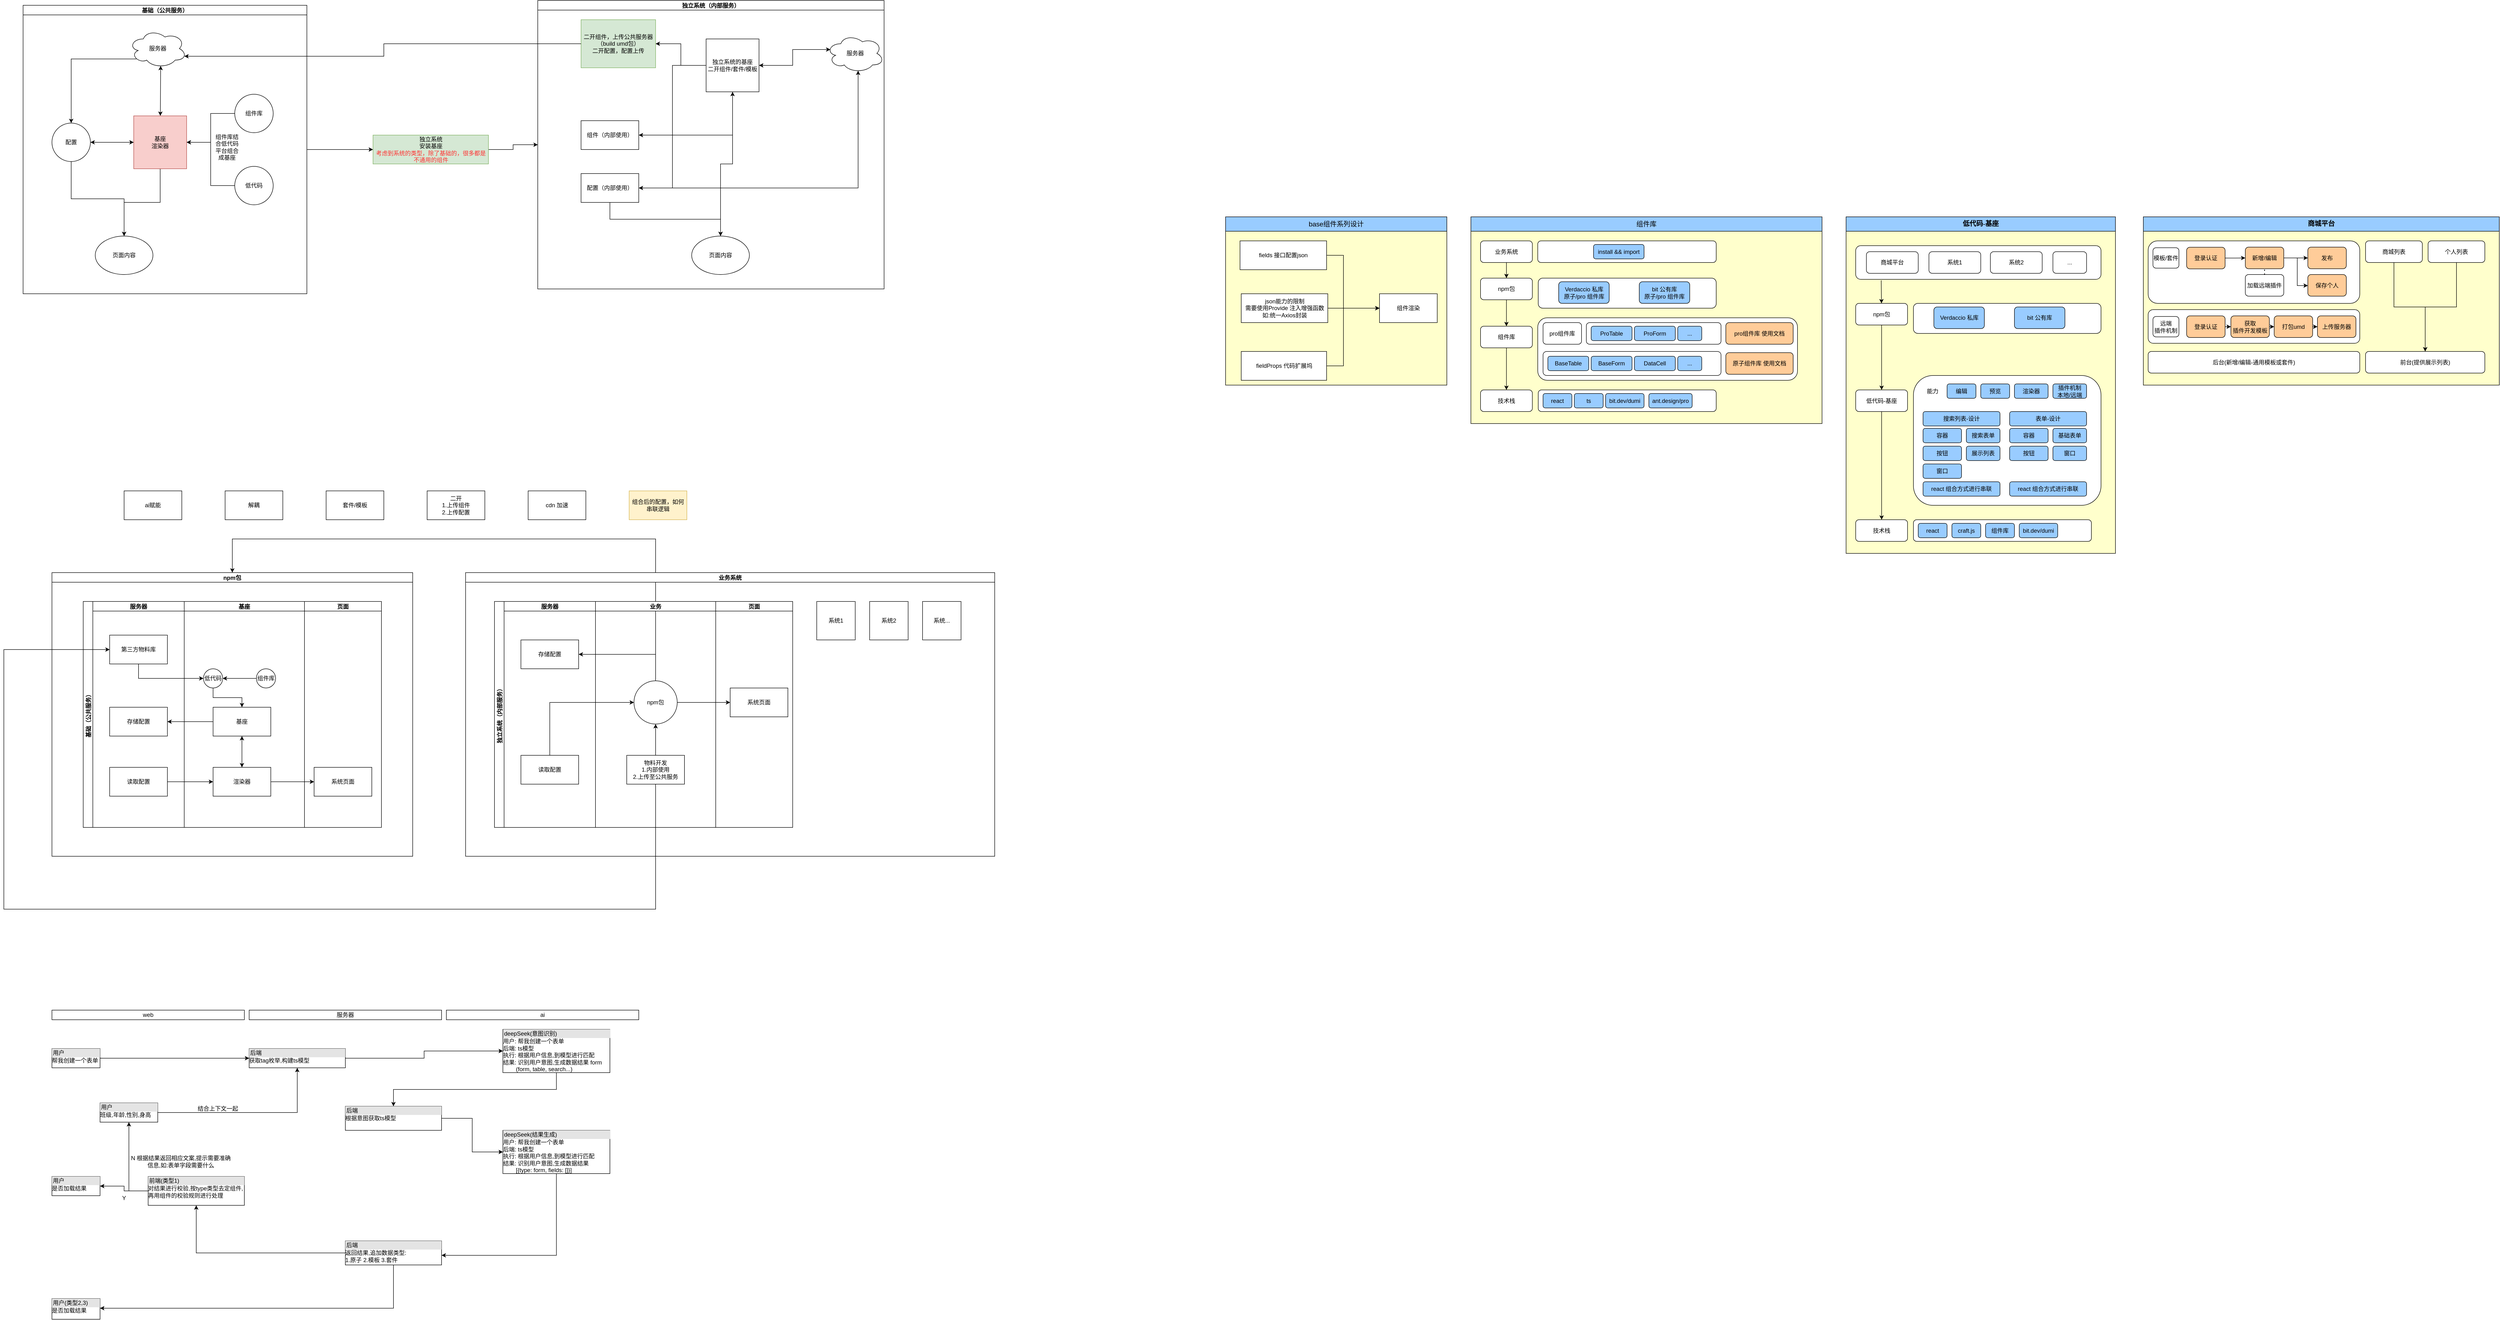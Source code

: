<mxfile version="26.2.13">
  <diagram id="prtHgNgQTEPvFCAcTncT" name="Page-1">
    <mxGraphModel dx="3726" dy="1944" grid="1" gridSize="10" guides="1" tooltips="1" connect="1" arrows="1" fold="1" page="1" pageScale="1" pageWidth="1654" pageHeight="1169" math="0" shadow="0">
      <root>
        <mxCell id="0" />
        <mxCell id="1" parent="0" />
        <mxCell id="2ID9JiFpqE2fWtw1pDJL-138" style="edgeStyle=orthogonalEdgeStyle;rounded=0;orthogonalLoop=1;jettySize=auto;html=1;exitX=1;exitY=0.5;exitDx=0;exitDy=0;entryX=0;entryY=0.5;entryDx=0;entryDy=0;" parent="1" source="2ID9JiFpqE2fWtw1pDJL-34" target="2ID9JiFpqE2fWtw1pDJL-119" edge="1">
          <mxGeometry relative="1" as="geometry" />
        </mxCell>
        <mxCell id="2ID9JiFpqE2fWtw1pDJL-34" value="独立系统&lt;br&gt;安装基座&lt;br&gt;&lt;font style=&quot;color: rgb(255, 51, 51);&quot;&gt;考虑到系统的类型，除了基础的，很多都是不通用的组件&lt;/font&gt;" style="rounded=0;whiteSpace=wrap;html=1;fillColor=#d5e8d4;strokeColor=#82b366;" parent="1" vertex="1">
          <mxGeometry x="-372.5" y="-710" width="240" height="60" as="geometry" />
        </mxCell>
        <mxCell id="2ID9JiFpqE2fWtw1pDJL-136" style="edgeStyle=orthogonalEdgeStyle;rounded=0;orthogonalLoop=1;jettySize=auto;html=1;exitX=1;exitY=0.5;exitDx=0;exitDy=0;entryX=0;entryY=0.5;entryDx=0;entryDy=0;" parent="1" source="2ID9JiFpqE2fWtw1pDJL-110" target="2ID9JiFpqE2fWtw1pDJL-34" edge="1">
          <mxGeometry relative="1" as="geometry" />
        </mxCell>
        <mxCell id="2ID9JiFpqE2fWtw1pDJL-110" value="基础（公共服务）" style="swimlane;startSize=20;horizontal=1;containerType=tree;" parent="1" vertex="1">
          <mxGeometry x="-1100" y="-980" width="590" height="600" as="geometry" />
        </mxCell>
        <mxCell id="2ID9JiFpqE2fWtw1pDJL-53" style="edgeStyle=orthogonalEdgeStyle;rounded=0;orthogonalLoop=1;jettySize=auto;html=1;exitX=0;exitY=0.5;exitDx=0;exitDy=0;entryX=1;entryY=0.5;entryDx=0;entryDy=0;" parent="2ID9JiFpqE2fWtw1pDJL-110" source="2ID9JiFpqE2fWtw1pDJL-22" target="2ID9JiFpqE2fWtw1pDJL-1" edge="1">
          <mxGeometry relative="1" as="geometry" />
        </mxCell>
        <mxCell id="2ID9JiFpqE2fWtw1pDJL-22" value="组件库" style="ellipse;whiteSpace=wrap;html=1;aspect=fixed;" parent="2ID9JiFpqE2fWtw1pDJL-110" vertex="1">
          <mxGeometry x="440" y="185" width="80" height="80" as="geometry" />
        </mxCell>
        <mxCell id="2ID9JiFpqE2fWtw1pDJL-54" style="edgeStyle=orthogonalEdgeStyle;rounded=0;orthogonalLoop=1;jettySize=auto;html=1;exitX=0;exitY=0.5;exitDx=0;exitDy=0;" parent="2ID9JiFpqE2fWtw1pDJL-110" source="2ID9JiFpqE2fWtw1pDJL-23" target="2ID9JiFpqE2fWtw1pDJL-1" edge="1">
          <mxGeometry relative="1" as="geometry" />
        </mxCell>
        <mxCell id="2ID9JiFpqE2fWtw1pDJL-23" value="低代码" style="ellipse;whiteSpace=wrap;html=1;aspect=fixed;" parent="2ID9JiFpqE2fWtw1pDJL-110" vertex="1">
          <mxGeometry x="440" y="335" width="80" height="80" as="geometry" />
        </mxCell>
        <mxCell id="2ID9JiFpqE2fWtw1pDJL-26" value="页面内容" style="ellipse;whiteSpace=wrap;html=1;" parent="2ID9JiFpqE2fWtw1pDJL-110" vertex="1">
          <mxGeometry x="150" y="480" width="120" height="80" as="geometry" />
        </mxCell>
        <mxCell id="2ID9JiFpqE2fWtw1pDJL-29" value="组件库结合低代码平台组合成基座" style="text;html=1;align=center;verticalAlign=middle;whiteSpace=wrap;rounded=0;" parent="2ID9JiFpqE2fWtw1pDJL-110" vertex="1">
          <mxGeometry x="394" y="280" width="60" height="30" as="geometry" />
        </mxCell>
        <mxCell id="2ID9JiFpqE2fWtw1pDJL-64" style="edgeStyle=orthogonalEdgeStyle;rounded=0;orthogonalLoop=1;jettySize=auto;html=1;exitX=0.13;exitY=0.77;exitDx=0;exitDy=0;exitPerimeter=0;entryX=0.5;entryY=0;entryDx=0;entryDy=0;" parent="2ID9JiFpqE2fWtw1pDJL-110" source="2ID9JiFpqE2fWtw1pDJL-4" target="2ID9JiFpqE2fWtw1pDJL-56" edge="1">
          <mxGeometry relative="1" as="geometry" />
        </mxCell>
        <mxCell id="2ID9JiFpqE2fWtw1pDJL-4" value="服务器" style="ellipse;shape=cloud;whiteSpace=wrap;html=1;container=0;" parent="2ID9JiFpqE2fWtw1pDJL-110" vertex="1">
          <mxGeometry x="220" y="50" width="120" height="80" as="geometry" />
        </mxCell>
        <mxCell id="2ID9JiFpqE2fWtw1pDJL-50" value="" style="endArrow=classic;startArrow=classic;html=1;rounded=0;entryX=0.55;entryY=0.95;entryDx=0;entryDy=0;entryPerimeter=0;" parent="2ID9JiFpqE2fWtw1pDJL-110" source="2ID9JiFpqE2fWtw1pDJL-1" target="2ID9JiFpqE2fWtw1pDJL-4" edge="1">
          <mxGeometry width="50" height="50" relative="1" as="geometry">
            <mxPoint x="360" y="360" as="sourcePoint" />
            <mxPoint x="410" y="310" as="targetPoint" />
          </mxGeometry>
        </mxCell>
        <mxCell id="2ID9JiFpqE2fWtw1pDJL-62" style="edgeStyle=orthogonalEdgeStyle;rounded=0;orthogonalLoop=1;jettySize=auto;html=1;exitX=0.5;exitY=1;exitDx=0;exitDy=0;entryX=0.5;entryY=0;entryDx=0;entryDy=0;" parent="2ID9JiFpqE2fWtw1pDJL-110" source="2ID9JiFpqE2fWtw1pDJL-1" target="2ID9JiFpqE2fWtw1pDJL-26" edge="1">
          <mxGeometry relative="1" as="geometry" />
        </mxCell>
        <mxCell id="2ID9JiFpqE2fWtw1pDJL-66" style="edgeStyle=orthogonalEdgeStyle;rounded=0;orthogonalLoop=1;jettySize=auto;html=1;exitX=0;exitY=0.5;exitDx=0;exitDy=0;" parent="2ID9JiFpqE2fWtw1pDJL-110" source="2ID9JiFpqE2fWtw1pDJL-1" target="2ID9JiFpqE2fWtw1pDJL-56" edge="1">
          <mxGeometry relative="1" as="geometry" />
        </mxCell>
        <mxCell id="2ID9JiFpqE2fWtw1pDJL-1" value="基座&lt;div&gt;渲染器&lt;/div&gt;" style="whiteSpace=wrap;html=1;aspect=fixed;fillColor=#f8cecc;strokeColor=#b85450;container=0;" parent="2ID9JiFpqE2fWtw1pDJL-110" vertex="1">
          <mxGeometry x="230" y="230" width="110" height="110" as="geometry" />
        </mxCell>
        <mxCell id="2ID9JiFpqE2fWtw1pDJL-63" style="edgeStyle=orthogonalEdgeStyle;rounded=0;orthogonalLoop=1;jettySize=auto;html=1;exitX=0.5;exitY=1;exitDx=0;exitDy=0;entryX=0.5;entryY=0;entryDx=0;entryDy=0;" parent="2ID9JiFpqE2fWtw1pDJL-110" source="2ID9JiFpqE2fWtw1pDJL-56" target="2ID9JiFpqE2fWtw1pDJL-26" edge="1">
          <mxGeometry relative="1" as="geometry" />
        </mxCell>
        <mxCell id="2ID9JiFpqE2fWtw1pDJL-65" style="edgeStyle=orthogonalEdgeStyle;rounded=0;orthogonalLoop=1;jettySize=auto;html=1;exitX=1;exitY=0.5;exitDx=0;exitDy=0;entryX=0;entryY=0.5;entryDx=0;entryDy=0;" parent="2ID9JiFpqE2fWtw1pDJL-110" source="2ID9JiFpqE2fWtw1pDJL-56" target="2ID9JiFpqE2fWtw1pDJL-1" edge="1">
          <mxGeometry relative="1" as="geometry" />
        </mxCell>
        <mxCell id="2ID9JiFpqE2fWtw1pDJL-56" value="配置" style="ellipse;whiteSpace=wrap;html=1;aspect=fixed;" parent="2ID9JiFpqE2fWtw1pDJL-110" vertex="1">
          <mxGeometry x="60" y="245" width="80" height="80" as="geometry" />
        </mxCell>
        <mxCell id="2ID9JiFpqE2fWtw1pDJL-119" value="独立系统（内部服务）" style="swimlane;startSize=20;horizontal=1;containerType=tree;" parent="1" vertex="1">
          <mxGeometry x="-30" y="-990" width="720" height="600" as="geometry">
            <mxRectangle y="-680" width="160" height="30" as="alternateBounds" />
          </mxGeometry>
        </mxCell>
        <mxCell id="2ID9JiFpqE2fWtw1pDJL-142" style="edgeStyle=orthogonalEdgeStyle;rounded=0;orthogonalLoop=1;jettySize=auto;html=1;exitX=0;exitY=0.5;exitDx=0;exitDy=0;entryX=1;entryY=0.5;entryDx=0;entryDy=0;" parent="2ID9JiFpqE2fWtw1pDJL-119" source="2ID9JiFpqE2fWtw1pDJL-139" target="2ID9JiFpqE2fWtw1pDJL-141" edge="1">
          <mxGeometry relative="1" as="geometry" />
        </mxCell>
        <mxCell id="2ID9JiFpqE2fWtw1pDJL-153" style="edgeStyle=orthogonalEdgeStyle;rounded=0;orthogonalLoop=1;jettySize=auto;html=1;exitX=0;exitY=0.5;exitDx=0;exitDy=0;entryX=1;entryY=0.5;entryDx=0;entryDy=0;" parent="2ID9JiFpqE2fWtw1pDJL-119" source="2ID9JiFpqE2fWtw1pDJL-139" target="2ID9JiFpqE2fWtw1pDJL-152" edge="1">
          <mxGeometry relative="1" as="geometry" />
        </mxCell>
        <mxCell id="2ID9JiFpqE2fWtw1pDJL-157" style="edgeStyle=orthogonalEdgeStyle;rounded=0;orthogonalLoop=1;jettySize=auto;html=1;exitX=0;exitY=0.5;exitDx=0;exitDy=0;entryX=1;entryY=0.5;entryDx=0;entryDy=0;" parent="2ID9JiFpqE2fWtw1pDJL-119" source="2ID9JiFpqE2fWtw1pDJL-139" target="2ID9JiFpqE2fWtw1pDJL-155" edge="1">
          <mxGeometry relative="1" as="geometry" />
        </mxCell>
        <mxCell id="2ID9JiFpqE2fWtw1pDJL-160" style="edgeStyle=orthogonalEdgeStyle;rounded=0;orthogonalLoop=1;jettySize=auto;html=1;exitX=0.5;exitY=1;exitDx=0;exitDy=0;" parent="2ID9JiFpqE2fWtw1pDJL-119" source="2ID9JiFpqE2fWtw1pDJL-139" target="2ID9JiFpqE2fWtw1pDJL-158" edge="1">
          <mxGeometry relative="1" as="geometry" />
        </mxCell>
        <mxCell id="2ID9JiFpqE2fWtw1pDJL-139" value="独立系统的基座&lt;div&gt;二开组件/套件/模板&lt;/div&gt;" style="whiteSpace=wrap;html=1;aspect=fixed;" parent="2ID9JiFpqE2fWtw1pDJL-119" vertex="1">
          <mxGeometry x="350" y="80" width="110" height="110" as="geometry" />
        </mxCell>
        <mxCell id="2ID9JiFpqE2fWtw1pDJL-141" value="二开组件，上传公共服务器（build umd包）&lt;br&gt;&lt;div&gt;二开配置，配置上传&lt;/div&gt;" style="rounded=0;whiteSpace=wrap;html=1;fillColor=#d5e8d4;strokeColor=#82b366;" parent="2ID9JiFpqE2fWtw1pDJL-119" vertex="1">
          <mxGeometry x="90" y="40" width="155" height="100" as="geometry" />
        </mxCell>
        <mxCell id="2ID9JiFpqE2fWtw1pDJL-146" style="edgeStyle=orthogonalEdgeStyle;rounded=0;orthogonalLoop=1;jettySize=auto;html=1;exitX=0.07;exitY=0.4;exitDx=0;exitDy=0;exitPerimeter=0;entryX=1;entryY=0.5;entryDx=0;entryDy=0;" parent="2ID9JiFpqE2fWtw1pDJL-119" source="2ID9JiFpqE2fWtw1pDJL-145" target="2ID9JiFpqE2fWtw1pDJL-139" edge="1">
          <mxGeometry relative="1" as="geometry" />
        </mxCell>
        <mxCell id="2ID9JiFpqE2fWtw1pDJL-145" value="服务器" style="ellipse;shape=cloud;whiteSpace=wrap;html=1;container=0;" parent="2ID9JiFpqE2fWtw1pDJL-119" vertex="1">
          <mxGeometry x="600" y="70" width="120" height="80" as="geometry" />
        </mxCell>
        <mxCell id="2ID9JiFpqE2fWtw1pDJL-147" style="edgeStyle=orthogonalEdgeStyle;rounded=0;orthogonalLoop=1;jettySize=auto;html=1;exitX=1;exitY=0.5;exitDx=0;exitDy=0;entryX=0.07;entryY=0.4;entryDx=0;entryDy=0;entryPerimeter=0;" parent="2ID9JiFpqE2fWtw1pDJL-119" source="2ID9JiFpqE2fWtw1pDJL-139" target="2ID9JiFpqE2fWtw1pDJL-145" edge="1">
          <mxGeometry relative="1" as="geometry" />
        </mxCell>
        <mxCell id="2ID9JiFpqE2fWtw1pDJL-154" style="edgeStyle=orthogonalEdgeStyle;rounded=0;orthogonalLoop=1;jettySize=auto;html=1;exitX=1;exitY=0.5;exitDx=0;exitDy=0;entryX=0.5;entryY=1;entryDx=0;entryDy=0;" parent="2ID9JiFpqE2fWtw1pDJL-119" source="2ID9JiFpqE2fWtw1pDJL-152" target="2ID9JiFpqE2fWtw1pDJL-139" edge="1">
          <mxGeometry relative="1" as="geometry" />
        </mxCell>
        <mxCell id="2ID9JiFpqE2fWtw1pDJL-152" value="组件（内部使用）" style="rounded=0;whiteSpace=wrap;html=1;" parent="2ID9JiFpqE2fWtw1pDJL-119" vertex="1">
          <mxGeometry x="90" y="250" width="120" height="60" as="geometry" />
        </mxCell>
        <mxCell id="2ID9JiFpqE2fWtw1pDJL-161" style="edgeStyle=orthogonalEdgeStyle;rounded=0;orthogonalLoop=1;jettySize=auto;html=1;exitX=0.5;exitY=1;exitDx=0;exitDy=0;entryX=0.5;entryY=0;entryDx=0;entryDy=0;" parent="2ID9JiFpqE2fWtw1pDJL-119" source="2ID9JiFpqE2fWtw1pDJL-155" target="2ID9JiFpqE2fWtw1pDJL-158" edge="1">
          <mxGeometry relative="1" as="geometry" />
        </mxCell>
        <mxCell id="2ID9JiFpqE2fWtw1pDJL-155" value="配置（内部使用）" style="rounded=0;whiteSpace=wrap;html=1;" parent="2ID9JiFpqE2fWtw1pDJL-119" vertex="1">
          <mxGeometry x="90" y="360" width="120" height="60" as="geometry" />
        </mxCell>
        <mxCell id="2ID9JiFpqE2fWtw1pDJL-156" style="edgeStyle=orthogonalEdgeStyle;rounded=0;orthogonalLoop=1;jettySize=auto;html=1;exitX=1;exitY=0.5;exitDx=0;exitDy=0;entryX=0.55;entryY=0.95;entryDx=0;entryDy=0;entryPerimeter=0;" parent="2ID9JiFpqE2fWtw1pDJL-119" source="2ID9JiFpqE2fWtw1pDJL-155" target="2ID9JiFpqE2fWtw1pDJL-145" edge="1">
          <mxGeometry relative="1" as="geometry" />
        </mxCell>
        <mxCell id="2ID9JiFpqE2fWtw1pDJL-158" value="页面内容" style="ellipse;whiteSpace=wrap;html=1;" parent="2ID9JiFpqE2fWtw1pDJL-119" vertex="1">
          <mxGeometry x="320" y="490" width="120" height="80" as="geometry" />
        </mxCell>
        <mxCell id="2ID9JiFpqE2fWtw1pDJL-144" style="edgeStyle=orthogonalEdgeStyle;rounded=0;orthogonalLoop=1;jettySize=auto;html=1;exitX=0;exitY=0.5;exitDx=0;exitDy=0;entryX=0.96;entryY=0.7;entryDx=0;entryDy=0;entryPerimeter=0;" parent="1" source="2ID9JiFpqE2fWtw1pDJL-141" target="2ID9JiFpqE2fWtw1pDJL-4" edge="1">
          <mxGeometry relative="1" as="geometry" />
        </mxCell>
        <mxCell id="2ID9JiFpqE2fWtw1pDJL-148" value="ai赋能" style="rounded=0;whiteSpace=wrap;html=1;" parent="1" vertex="1">
          <mxGeometry x="-890" y="30" width="120" height="60" as="geometry" />
        </mxCell>
        <mxCell id="2ID9JiFpqE2fWtw1pDJL-149" value="解耦" style="rounded=0;whiteSpace=wrap;html=1;" parent="1" vertex="1">
          <mxGeometry x="-680" y="30" width="120" height="60" as="geometry" />
        </mxCell>
        <mxCell id="2ID9JiFpqE2fWtw1pDJL-150" value="套件/模板" style="rounded=0;whiteSpace=wrap;html=1;" parent="1" vertex="1">
          <mxGeometry x="-470" y="30" width="120" height="60" as="geometry" />
        </mxCell>
        <mxCell id="2ID9JiFpqE2fWtw1pDJL-151" value="二开&lt;br&gt;1.上传组件&lt;br&gt;2.上传配置" style="rounded=0;whiteSpace=wrap;html=1;" parent="1" vertex="1">
          <mxGeometry x="-260" y="30" width="120" height="60" as="geometry" />
        </mxCell>
        <mxCell id="XY5SyMiAw68JH2twDZBv-1" value="cdn 加速" style="rounded=0;whiteSpace=wrap;html=1;" parent="1" vertex="1">
          <mxGeometry x="-50" y="30" width="120" height="60" as="geometry" />
        </mxCell>
        <mxCell id="XY5SyMiAw68JH2twDZBv-2" value="组合后的配置，如何串联逻辑" style="rounded=0;whiteSpace=wrap;html=1;fillColor=#fff2cc;strokeColor=#d6b656;" parent="1" vertex="1">
          <mxGeometry x="160" y="30" width="120" height="60" as="geometry" />
        </mxCell>
        <mxCell id="XY5SyMiAw68JH2twDZBv-32" value="npm包" style="swimlane;startSize=20;horizontal=1;containerType=tree;newEdgeStyle={&quot;edgeStyle&quot;:&quot;elbowEdgeStyle&quot;,&quot;startArrow&quot;:&quot;none&quot;,&quot;endArrow&quot;:&quot;none&quot;};" parent="1" vertex="1">
          <mxGeometry x="-1040" y="200" width="750" height="590" as="geometry">
            <mxRectangle x="-1040" y="200" width="80" height="30" as="alternateBounds" />
          </mxGeometry>
        </mxCell>
        <mxCell id="XY5SyMiAw68JH2twDZBv-3" value="基础（公共服务）" style="swimlane;childLayout=stackLayout;resizeParent=1;resizeParentMax=0;startSize=20;horizontal=0;horizontalStack=1;" parent="XY5SyMiAw68JH2twDZBv-32" vertex="1">
          <mxGeometry x="65" y="60" width="620" height="470" as="geometry">
            <mxRectangle x="65" y="60" width="40" height="130" as="alternateBounds" />
          </mxGeometry>
        </mxCell>
        <mxCell id="XY5SyMiAw68JH2twDZBv-4" value="服务器" style="swimlane;startSize=20;" parent="XY5SyMiAw68JH2twDZBv-3" vertex="1">
          <mxGeometry x="20" width="190" height="470" as="geometry" />
        </mxCell>
        <mxCell id="XY5SyMiAw68JH2twDZBv-12" value="存储配置" style="whiteSpace=wrap;html=1;" parent="XY5SyMiAw68JH2twDZBv-4" vertex="1">
          <mxGeometry x="35" y="220" width="120" height="60" as="geometry" />
        </mxCell>
        <mxCell id="XY5SyMiAw68JH2twDZBv-13" value="读取配置" style="whiteSpace=wrap;html=1;" parent="XY5SyMiAw68JH2twDZBv-4" vertex="1">
          <mxGeometry x="35" y="345" width="120" height="60" as="geometry" />
        </mxCell>
        <mxCell id="XY5SyMiAw68JH2twDZBv-14" value="第三方物料库" style="whiteSpace=wrap;html=1;" parent="XY5SyMiAw68JH2twDZBv-4" vertex="1">
          <mxGeometry x="35" y="70" width="120" height="60" as="geometry" />
        </mxCell>
        <mxCell id="XY5SyMiAw68JH2twDZBv-5" value="基座" style="swimlane;startSize=20;" parent="XY5SyMiAw68JH2twDZBv-3" vertex="1">
          <mxGeometry x="210" width="250" height="470" as="geometry" />
        </mxCell>
        <mxCell id="XY5SyMiAw68JH2twDZBv-22" style="edgeStyle=orthogonalEdgeStyle;rounded=0;orthogonalLoop=1;jettySize=auto;html=1;exitX=0.5;exitY=1;exitDx=0;exitDy=0;" parent="XY5SyMiAw68JH2twDZBv-5" source="XY5SyMiAw68JH2twDZBv-7" target="XY5SyMiAw68JH2twDZBv-21" edge="1">
          <mxGeometry relative="1" as="geometry" />
        </mxCell>
        <mxCell id="XY5SyMiAw68JH2twDZBv-7" value="基座" style="whiteSpace=wrap;html=1;" parent="XY5SyMiAw68JH2twDZBv-5" vertex="1">
          <mxGeometry x="60" y="220" width="120" height="60" as="geometry" />
        </mxCell>
        <mxCell id="XY5SyMiAw68JH2twDZBv-19" style="edgeStyle=orthogonalEdgeStyle;rounded=0;orthogonalLoop=1;jettySize=auto;html=1;exitX=0.5;exitY=1;exitDx=0;exitDy=0;entryX=0.5;entryY=0;entryDx=0;entryDy=0;" parent="XY5SyMiAw68JH2twDZBv-5" source="XY5SyMiAw68JH2twDZBv-8" target="XY5SyMiAw68JH2twDZBv-7" edge="1">
          <mxGeometry relative="1" as="geometry" />
        </mxCell>
        <mxCell id="XY5SyMiAw68JH2twDZBv-8" value="低代码" style="ellipse;whiteSpace=wrap;html=1;aspect=fixed;" parent="XY5SyMiAw68JH2twDZBv-5" vertex="1">
          <mxGeometry x="40" y="140" width="40" height="40" as="geometry" />
        </mxCell>
        <mxCell id="XY5SyMiAw68JH2twDZBv-31" style="edgeStyle=orthogonalEdgeStyle;rounded=0;orthogonalLoop=1;jettySize=auto;html=1;exitX=0;exitY=0.5;exitDx=0;exitDy=0;" parent="XY5SyMiAw68JH2twDZBv-5" source="XY5SyMiAw68JH2twDZBv-18" target="XY5SyMiAw68JH2twDZBv-8" edge="1">
          <mxGeometry relative="1" as="geometry" />
        </mxCell>
        <mxCell id="XY5SyMiAw68JH2twDZBv-18" value="组件库" style="ellipse;whiteSpace=wrap;html=1;aspect=fixed;" parent="XY5SyMiAw68JH2twDZBv-5" vertex="1">
          <mxGeometry x="150" y="140" width="40" height="40" as="geometry" />
        </mxCell>
        <mxCell id="XY5SyMiAw68JH2twDZBv-23" style="edgeStyle=orthogonalEdgeStyle;rounded=0;orthogonalLoop=1;jettySize=auto;html=1;exitX=0.5;exitY=0;exitDx=0;exitDy=0;entryX=0.5;entryY=1;entryDx=0;entryDy=0;" parent="XY5SyMiAw68JH2twDZBv-5" source="XY5SyMiAw68JH2twDZBv-21" target="XY5SyMiAw68JH2twDZBv-7" edge="1">
          <mxGeometry relative="1" as="geometry" />
        </mxCell>
        <mxCell id="XY5SyMiAw68JH2twDZBv-21" value="渲染器" style="whiteSpace=wrap;html=1;" parent="XY5SyMiAw68JH2twDZBv-5" vertex="1">
          <mxGeometry x="60" y="345" width="120" height="60" as="geometry" />
        </mxCell>
        <mxCell id="XY5SyMiAw68JH2twDZBv-6" value="页面" style="swimlane;startSize=20;" parent="XY5SyMiAw68JH2twDZBv-3" vertex="1">
          <mxGeometry x="460" width="160" height="470" as="geometry" />
        </mxCell>
        <mxCell id="XY5SyMiAw68JH2twDZBv-27" value="系统页面" style="whiteSpace=wrap;html=1;" parent="XY5SyMiAw68JH2twDZBv-6" vertex="1">
          <mxGeometry x="20" y="345" width="120" height="60" as="geometry" />
        </mxCell>
        <mxCell id="XY5SyMiAw68JH2twDZBv-25" style="edgeStyle=orthogonalEdgeStyle;rounded=0;orthogonalLoop=1;jettySize=auto;html=1;exitX=0;exitY=0.5;exitDx=0;exitDy=0;" parent="XY5SyMiAw68JH2twDZBv-3" source="XY5SyMiAw68JH2twDZBv-7" target="XY5SyMiAw68JH2twDZBv-12" edge="1">
          <mxGeometry relative="1" as="geometry" />
        </mxCell>
        <mxCell id="XY5SyMiAw68JH2twDZBv-26" style="edgeStyle=orthogonalEdgeStyle;rounded=0;orthogonalLoop=1;jettySize=auto;html=1;exitX=1;exitY=0.5;exitDx=0;exitDy=0;entryX=0;entryY=0.5;entryDx=0;entryDy=0;" parent="XY5SyMiAw68JH2twDZBv-3" source="XY5SyMiAw68JH2twDZBv-13" target="XY5SyMiAw68JH2twDZBv-21" edge="1">
          <mxGeometry relative="1" as="geometry" />
        </mxCell>
        <mxCell id="XY5SyMiAw68JH2twDZBv-28" style="edgeStyle=orthogonalEdgeStyle;rounded=0;orthogonalLoop=1;jettySize=auto;html=1;exitX=1;exitY=0.5;exitDx=0;exitDy=0;" parent="XY5SyMiAw68JH2twDZBv-3" source="XY5SyMiAw68JH2twDZBv-21" target="XY5SyMiAw68JH2twDZBv-27" edge="1">
          <mxGeometry relative="1" as="geometry" />
        </mxCell>
        <mxCell id="XY5SyMiAw68JH2twDZBv-29" style="edgeStyle=orthogonalEdgeStyle;rounded=0;orthogonalLoop=1;jettySize=auto;html=1;exitX=0.5;exitY=1;exitDx=0;exitDy=0;entryX=0;entryY=0.5;entryDx=0;entryDy=0;" parent="XY5SyMiAw68JH2twDZBv-3" source="XY5SyMiAw68JH2twDZBv-14" target="XY5SyMiAw68JH2twDZBv-8" edge="1">
          <mxGeometry relative="1" as="geometry" />
        </mxCell>
        <mxCell id="XY5SyMiAw68JH2twDZBv-75" style="edgeStyle=orthogonalEdgeStyle;rounded=0;orthogonalLoop=1;jettySize=auto;html=1;exitX=0.5;exitY=0;exitDx=0;exitDy=0;entryX=0.5;entryY=0;entryDx=0;entryDy=0;" parent="1" source="XY5SyMiAw68JH2twDZBv-61" target="XY5SyMiAw68JH2twDZBv-32" edge="1">
          <mxGeometry relative="1" as="geometry">
            <Array as="points">
              <mxPoint x="215" y="130" />
              <mxPoint x="-665" y="130" />
            </Array>
          </mxGeometry>
        </mxCell>
        <mxCell id="XY5SyMiAw68JH2twDZBv-88" value="业务系统" style="swimlane;startSize=20;horizontal=1;containerType=tree;newEdgeStyle={&quot;edgeStyle&quot;:&quot;elbowEdgeStyle&quot;,&quot;startArrow&quot;:&quot;none&quot;,&quot;endArrow&quot;:&quot;none&quot;};" parent="1" vertex="1">
          <mxGeometry x="-180" y="200" width="1100" height="590" as="geometry">
            <mxRectangle x="-1040" y="200" width="80" height="30" as="alternateBounds" />
          </mxGeometry>
        </mxCell>
        <mxCell id="XY5SyMiAw68JH2twDZBv-38" value="独立系统（内部服务）" style="swimlane;childLayout=stackLayout;resizeParent=1;resizeParentMax=0;startSize=20;horizontal=0;horizontalStack=1;" parent="XY5SyMiAw68JH2twDZBv-88" vertex="1">
          <mxGeometry x="60" y="60" width="620" height="470" as="geometry">
            <mxRectangle x="65" y="60" width="40" height="130" as="alternateBounds" />
          </mxGeometry>
        </mxCell>
        <mxCell id="XY5SyMiAw68JH2twDZBv-39" value="服务器" style="swimlane;startSize=20;" parent="XY5SyMiAw68JH2twDZBv-38" vertex="1">
          <mxGeometry x="20" width="190" height="470" as="geometry" />
        </mxCell>
        <mxCell id="XY5SyMiAw68JH2twDZBv-58" value="存储配置" style="whiteSpace=wrap;html=1;" parent="XY5SyMiAw68JH2twDZBv-39" vertex="1">
          <mxGeometry x="35" y="80" width="120" height="60" as="geometry" />
        </mxCell>
        <mxCell id="XY5SyMiAw68JH2twDZBv-59" value="读取配置" style="whiteSpace=wrap;html=1;" parent="XY5SyMiAw68JH2twDZBv-39" vertex="1">
          <mxGeometry x="35" y="320" width="120" height="60" as="geometry" />
        </mxCell>
        <mxCell id="XY5SyMiAw68JH2twDZBv-43" value="业务" style="swimlane;startSize=20;" parent="XY5SyMiAw68JH2twDZBv-38" vertex="1">
          <mxGeometry x="210" width="250" height="470" as="geometry" />
        </mxCell>
        <mxCell id="XY5SyMiAw68JH2twDZBv-61" value="npm包" style="ellipse;whiteSpace=wrap;html=1;aspect=fixed;" parent="XY5SyMiAw68JH2twDZBv-43" vertex="1">
          <mxGeometry x="80" y="165" width="90" height="90" as="geometry" />
        </mxCell>
        <mxCell id="XY5SyMiAw68JH2twDZBv-78" style="edgeStyle=orthogonalEdgeStyle;rounded=0;orthogonalLoop=1;jettySize=auto;html=1;exitX=0.5;exitY=0;exitDx=0;exitDy=0;" parent="XY5SyMiAw68JH2twDZBv-43" source="XY5SyMiAw68JH2twDZBv-76" target="XY5SyMiAw68JH2twDZBv-61" edge="1">
          <mxGeometry relative="1" as="geometry" />
        </mxCell>
        <mxCell id="XY5SyMiAw68JH2twDZBv-76" value="物料开发&lt;div&gt;1.内部使用&lt;/div&gt;&lt;div&gt;2.上传至公共服务&lt;/div&gt;" style="whiteSpace=wrap;html=1;" parent="XY5SyMiAw68JH2twDZBv-43" vertex="1">
          <mxGeometry x="65" y="320" width="120" height="60" as="geometry" />
        </mxCell>
        <mxCell id="XY5SyMiAw68JH2twDZBv-52" value="页面" style="swimlane;startSize=20;" parent="XY5SyMiAw68JH2twDZBv-38" vertex="1">
          <mxGeometry x="460" width="160" height="470" as="geometry" />
        </mxCell>
        <mxCell id="XY5SyMiAw68JH2twDZBv-80" value="系统页面" style="whiteSpace=wrap;html=1;" parent="XY5SyMiAw68JH2twDZBv-52" vertex="1">
          <mxGeometry x="30" y="180" width="120" height="60" as="geometry" />
        </mxCell>
        <mxCell id="XY5SyMiAw68JH2twDZBv-85" style="edgeStyle=orthogonalEdgeStyle;rounded=0;orthogonalLoop=1;jettySize=auto;html=1;exitX=0.5;exitY=0;exitDx=0;exitDy=0;entryX=1;entryY=0.5;entryDx=0;entryDy=0;" parent="XY5SyMiAw68JH2twDZBv-38" source="XY5SyMiAw68JH2twDZBv-61" target="XY5SyMiAw68JH2twDZBv-58" edge="1">
          <mxGeometry relative="1" as="geometry" />
        </mxCell>
        <mxCell id="XY5SyMiAw68JH2twDZBv-86" style="edgeStyle=orthogonalEdgeStyle;rounded=0;orthogonalLoop=1;jettySize=auto;html=1;exitX=0.5;exitY=0;exitDx=0;exitDy=0;entryX=0;entryY=0.5;entryDx=0;entryDy=0;" parent="XY5SyMiAw68JH2twDZBv-38" source="XY5SyMiAw68JH2twDZBv-59" target="XY5SyMiAw68JH2twDZBv-61" edge="1">
          <mxGeometry relative="1" as="geometry" />
        </mxCell>
        <mxCell id="XY5SyMiAw68JH2twDZBv-87" style="edgeStyle=orthogonalEdgeStyle;rounded=0;orthogonalLoop=1;jettySize=auto;html=1;exitX=1;exitY=0.5;exitDx=0;exitDy=0;" parent="XY5SyMiAw68JH2twDZBv-38" source="XY5SyMiAw68JH2twDZBv-61" target="XY5SyMiAw68JH2twDZBv-80" edge="1">
          <mxGeometry relative="1" as="geometry" />
        </mxCell>
        <mxCell id="XY5SyMiAw68JH2twDZBv-109" value="系统1" style="whiteSpace=wrap;html=1;aspect=fixed;" parent="XY5SyMiAw68JH2twDZBv-88" vertex="1">
          <mxGeometry x="730" y="60" width="80" height="80" as="geometry" />
        </mxCell>
        <mxCell id="XY5SyMiAw68JH2twDZBv-110" value="系统2" style="whiteSpace=wrap;html=1;aspect=fixed;" parent="XY5SyMiAw68JH2twDZBv-88" vertex="1">
          <mxGeometry x="840" y="60" width="80" height="80" as="geometry" />
        </mxCell>
        <mxCell id="XY5SyMiAw68JH2twDZBv-111" value="系统..." style="whiteSpace=wrap;html=1;aspect=fixed;" parent="XY5SyMiAw68JH2twDZBv-88" vertex="1">
          <mxGeometry x="950" y="60" width="80" height="80" as="geometry" />
        </mxCell>
        <mxCell id="XY5SyMiAw68JH2twDZBv-113" style="edgeStyle=orthogonalEdgeStyle;rounded=0;orthogonalLoop=1;jettySize=auto;html=1;exitX=0.5;exitY=1;exitDx=0;exitDy=0;entryX=0;entryY=0.5;entryDx=0;entryDy=0;" parent="1" source="XY5SyMiAw68JH2twDZBv-76" target="XY5SyMiAw68JH2twDZBv-14" edge="1">
          <mxGeometry relative="1" as="geometry">
            <Array as="points">
              <mxPoint x="215" y="900" />
              <mxPoint x="-1140" y="900" />
              <mxPoint x="-1140" y="360" />
            </Array>
          </mxGeometry>
        </mxCell>
        <mxCell id="qGXsZ2mkgns-ELGzG1zb-4" value="web" style="html=1;whiteSpace=wrap;" parent="1" vertex="1">
          <mxGeometry x="-1040" y="1110" width="400" height="20" as="geometry" />
        </mxCell>
        <mxCell id="qGXsZ2mkgns-ELGzG1zb-5" value="服务器" style="html=1;whiteSpace=wrap;" parent="1" vertex="1">
          <mxGeometry x="-630" y="1110" width="400" height="20" as="geometry" />
        </mxCell>
        <mxCell id="qGXsZ2mkgns-ELGzG1zb-6" value="ai" style="html=1;whiteSpace=wrap;" parent="1" vertex="1">
          <mxGeometry x="-220" y="1110" width="400" height="20" as="geometry" />
        </mxCell>
        <mxCell id="qGXsZ2mkgns-ELGzG1zb-12" style="edgeStyle=orthogonalEdgeStyle;rounded=0;orthogonalLoop=1;jettySize=auto;html=1;exitX=1;exitY=0.5;exitDx=0;exitDy=0;" parent="1" source="qGXsZ2mkgns-ELGzG1zb-9" target="qGXsZ2mkgns-ELGzG1zb-10" edge="1">
          <mxGeometry relative="1" as="geometry" />
        </mxCell>
        <mxCell id="qGXsZ2mkgns-ELGzG1zb-9" value="&lt;div style=&quot;box-sizing: border-box; width: 100%; background: rgb(228, 228, 228); padding: 2px;&quot;&gt;用户&lt;/div&gt;帮我创建一个表单" style="verticalAlign=top;align=left;overflow=fill;html=1;whiteSpace=wrap;" parent="1" vertex="1">
          <mxGeometry x="-1040" y="1190" width="100" height="40" as="geometry" />
        </mxCell>
        <mxCell id="qGXsZ2mkgns-ELGzG1zb-32" style="edgeStyle=orthogonalEdgeStyle;rounded=0;orthogonalLoop=1;jettySize=auto;html=1;exitX=1;exitY=0.5;exitDx=0;exitDy=0;" parent="1" source="qGXsZ2mkgns-ELGzG1zb-10" target="qGXsZ2mkgns-ELGzG1zb-11" edge="1">
          <mxGeometry relative="1" as="geometry" />
        </mxCell>
        <mxCell id="qGXsZ2mkgns-ELGzG1zb-10" value="&lt;div style=&quot;box-sizing: border-box; width: 100%; background: rgb(228, 228, 228); padding: 2px;&quot;&gt;后端&lt;/div&gt;获取tag枚举,构建ts模型" style="verticalAlign=top;align=left;overflow=fill;html=1;whiteSpace=wrap;" parent="1" vertex="1">
          <mxGeometry x="-630" y="1190" width="200" height="40" as="geometry" />
        </mxCell>
        <mxCell id="qGXsZ2mkgns-ELGzG1zb-34" style="edgeStyle=orthogonalEdgeStyle;rounded=0;orthogonalLoop=1;jettySize=auto;html=1;exitX=0.5;exitY=1;exitDx=0;exitDy=0;" parent="1" source="qGXsZ2mkgns-ELGzG1zb-11" target="qGXsZ2mkgns-ELGzG1zb-33" edge="1">
          <mxGeometry relative="1" as="geometry" />
        </mxCell>
        <mxCell id="qGXsZ2mkgns-ELGzG1zb-11" value="&lt;div style=&quot;box-sizing: border-box; width: 100%; background: rgb(228, 228, 228); padding: 2px;&quot;&gt;deepSeek(意图识别)&lt;/div&gt;用户: 帮我创建一个表单&lt;div&gt;后端: ts模型&lt;br&gt;执行: 根据用户信息,到模型进行匹配&lt;/div&gt;&lt;div&gt;结果: 识别用户意图,生成数据结果 form&lt;/div&gt;&lt;div&gt;&lt;span style=&quot;white-space: pre;&quot;&gt;&#x9;&lt;/span&gt;(&lt;span style=&quot;background-color: transparent; color: light-dark(rgb(0, 0, 0), rgb(255, 255, 255));&quot;&gt;form, table, search...&lt;/span&gt;&lt;span style=&quot;background-color: transparent; color: light-dark(rgb(0, 0, 0), rgb(255, 255, 255));&quot;&gt;)&lt;/span&gt;&lt;/div&gt;" style="verticalAlign=top;align=left;overflow=fill;html=1;whiteSpace=wrap;" parent="1" vertex="1">
          <mxGeometry x="-102.5" y="1150" width="222.5" height="90" as="geometry" />
        </mxCell>
        <mxCell id="qGXsZ2mkgns-ELGzG1zb-21" style="edgeStyle=orthogonalEdgeStyle;rounded=0;orthogonalLoop=1;jettySize=auto;html=1;exitX=0;exitY=0.5;exitDx=0;exitDy=0;" parent="1" source="qGXsZ2mkgns-ELGzG1zb-18" target="qGXsZ2mkgns-ELGzG1zb-20" edge="1">
          <mxGeometry relative="1" as="geometry" />
        </mxCell>
        <mxCell id="qGXsZ2mkgns-ELGzG1zb-41" style="edgeStyle=orthogonalEdgeStyle;rounded=0;orthogonalLoop=1;jettySize=auto;html=1;exitX=0.5;exitY=1;exitDx=0;exitDy=0;" parent="1" source="qGXsZ2mkgns-ELGzG1zb-18" target="qGXsZ2mkgns-ELGzG1zb-39" edge="1">
          <mxGeometry relative="1" as="geometry">
            <Array as="points">
              <mxPoint x="-330" y="1730" />
            </Array>
          </mxGeometry>
        </mxCell>
        <mxCell id="qGXsZ2mkgns-ELGzG1zb-18" value="&lt;div style=&quot;box-sizing: border-box; width: 100%; background: rgb(228, 228, 228); padding: 2px;&quot;&gt;后端&lt;/div&gt;返回结果,追加数据类型:&lt;div&gt;1.原子 2.模板&amp;nbsp;&lt;span style=&quot;background-color: transparent; color: light-dark(rgb(0, 0, 0), rgb(255, 255, 255));&quot;&gt;3.套件&lt;/span&gt;&lt;/div&gt;&lt;div&gt;&lt;div&gt;&lt;br&gt;&lt;/div&gt;&lt;/div&gt;" style="verticalAlign=top;align=left;overflow=fill;html=1;whiteSpace=wrap;" parent="1" vertex="1">
          <mxGeometry x="-430" y="1590" width="200" height="50" as="geometry" />
        </mxCell>
        <mxCell id="qGXsZ2mkgns-ELGzG1zb-23" style="edgeStyle=orthogonalEdgeStyle;rounded=0;orthogonalLoop=1;jettySize=auto;html=1;exitX=0;exitY=0.5;exitDx=0;exitDy=0;" parent="1" source="qGXsZ2mkgns-ELGzG1zb-20" target="qGXsZ2mkgns-ELGzG1zb-22" edge="1">
          <mxGeometry relative="1" as="geometry" />
        </mxCell>
        <mxCell id="qGXsZ2mkgns-ELGzG1zb-38" style="edgeStyle=orthogonalEdgeStyle;rounded=0;orthogonalLoop=1;jettySize=auto;html=1;exitX=0;exitY=0.5;exitDx=0;exitDy=0;" parent="1" source="qGXsZ2mkgns-ELGzG1zb-20" target="qGXsZ2mkgns-ELGzG1zb-28" edge="1">
          <mxGeometry relative="1" as="geometry" />
        </mxCell>
        <mxCell id="qGXsZ2mkgns-ELGzG1zb-20" value="&lt;div style=&quot;box-sizing: border-box; width: 100%; background: rgb(228, 228, 228); padding: 2px;&quot;&gt;前端&lt;span style=&quot;background-color: transparent; color: light-dark(rgb(0, 0, 0), rgb(255, 255, 255));&quot;&gt;(类型1)&lt;/span&gt;&lt;/div&gt;&lt;div&gt;对结果进行校验,按type类型去定组件,再用组件的校验规则进行处理&lt;/div&gt;" style="verticalAlign=top;align=left;overflow=fill;html=1;whiteSpace=wrap;" parent="1" vertex="1">
          <mxGeometry x="-840" y="1456" width="200" height="60" as="geometry" />
        </mxCell>
        <mxCell id="qGXsZ2mkgns-ELGzG1zb-22" value="&lt;div style=&quot;box-sizing: border-box; width: 100%; background: rgb(228, 228, 228); padding: 2px;&quot;&gt;用户&lt;/div&gt;是否加载结果" style="verticalAlign=top;align=left;overflow=fill;html=1;whiteSpace=wrap;" parent="1" vertex="1">
          <mxGeometry x="-1040" y="1456" width="100" height="40" as="geometry" />
        </mxCell>
        <mxCell id="qGXsZ2mkgns-ELGzG1zb-24" value="Y" style="text;html=1;align=center;verticalAlign=middle;whiteSpace=wrap;rounded=0;" parent="1" vertex="1">
          <mxGeometry x="-920" y="1486" width="60" height="30" as="geometry" />
        </mxCell>
        <mxCell id="qGXsZ2mkgns-ELGzG1zb-27" value="N 根据结果返回相应文案,提示需要准确信息,如:表单字段需要什么" style="text;html=1;align=center;verticalAlign=middle;whiteSpace=wrap;rounded=0;" parent="1" vertex="1">
          <mxGeometry x="-877" y="1410" width="210" height="30" as="geometry" />
        </mxCell>
        <mxCell id="qGXsZ2mkgns-ELGzG1zb-30" style="edgeStyle=orthogonalEdgeStyle;rounded=0;orthogonalLoop=1;jettySize=auto;html=1;exitX=1;exitY=0.5;exitDx=0;exitDy=0;" parent="1" source="qGXsZ2mkgns-ELGzG1zb-28" target="qGXsZ2mkgns-ELGzG1zb-10" edge="1">
          <mxGeometry relative="1" as="geometry" />
        </mxCell>
        <mxCell id="qGXsZ2mkgns-ELGzG1zb-28" value="&lt;div style=&quot;box-sizing: border-box; width: 100%; background: rgb(228, 228, 228); padding: 2px;&quot;&gt;用户&lt;/div&gt;班级,年龄,性别,身高" style="verticalAlign=top;align=left;overflow=fill;html=1;whiteSpace=wrap;" parent="1" vertex="1">
          <mxGeometry x="-940" y="1303" width="120" height="40" as="geometry" />
        </mxCell>
        <mxCell id="qGXsZ2mkgns-ELGzG1zb-31" value="结合上下文一起" style="text;html=1;align=center;verticalAlign=middle;whiteSpace=wrap;rounded=0;" parent="1" vertex="1">
          <mxGeometry x="-760" y="1300" width="130" height="30" as="geometry" />
        </mxCell>
        <mxCell id="qGXsZ2mkgns-ELGzG1zb-36" style="edgeStyle=orthogonalEdgeStyle;rounded=0;orthogonalLoop=1;jettySize=auto;html=1;exitX=1;exitY=0.5;exitDx=0;exitDy=0;" parent="1" source="qGXsZ2mkgns-ELGzG1zb-33" target="qGXsZ2mkgns-ELGzG1zb-35" edge="1">
          <mxGeometry relative="1" as="geometry" />
        </mxCell>
        <mxCell id="qGXsZ2mkgns-ELGzG1zb-33" value="&lt;div style=&quot;box-sizing: border-box; width: 100%; background: rgb(228, 228, 228); padding: 2px;&quot;&gt;后端&lt;/div&gt;根据意图获取ts模型&lt;br&gt;&lt;div&gt;&lt;div&gt;&lt;br&gt;&lt;/div&gt;&lt;/div&gt;" style="verticalAlign=top;align=left;overflow=fill;html=1;whiteSpace=wrap;" parent="1" vertex="1">
          <mxGeometry x="-430" y="1310" width="200" height="50" as="geometry" />
        </mxCell>
        <mxCell id="qGXsZ2mkgns-ELGzG1zb-37" style="edgeStyle=orthogonalEdgeStyle;rounded=0;orthogonalLoop=1;jettySize=auto;html=1;exitX=0.5;exitY=1;exitDx=0;exitDy=0;" parent="1" source="qGXsZ2mkgns-ELGzG1zb-35" target="qGXsZ2mkgns-ELGzG1zb-18" edge="1">
          <mxGeometry relative="1" as="geometry">
            <Array as="points">
              <mxPoint x="9" y="1620" />
            </Array>
          </mxGeometry>
        </mxCell>
        <mxCell id="qGXsZ2mkgns-ELGzG1zb-35" value="&lt;div style=&quot;box-sizing: border-box; width: 100%; background: rgb(228, 228, 228); padding: 2px;&quot;&gt;deepSeek(结果生成)&lt;/div&gt;用户: 帮我创建一个表单&lt;div&gt;后端: ts模型&lt;br&gt;执行: 根据用户信息,到模型进行匹配&lt;/div&gt;&lt;div&gt;结果: 识别用户意图,生成数据结果&lt;/div&gt;&lt;div&gt;&lt;span style=&quot;white-space: pre;&quot;&gt;&#x9;&lt;/span&gt;[{type: form, fields: []}]&lt;br&gt;&lt;/div&gt;" style="verticalAlign=top;align=left;overflow=fill;html=1;whiteSpace=wrap;" parent="1" vertex="1">
          <mxGeometry x="-102.5" y="1360" width="222.5" height="90" as="geometry" />
        </mxCell>
        <mxCell id="qGXsZ2mkgns-ELGzG1zb-39" value="&lt;div style=&quot;box-sizing: border-box; width: 100%; background: rgb(228, 228, 228); padding: 2px;&quot;&gt;用户&lt;span style=&quot;color: light-dark(rgb(0, 0, 0), rgb(255, 255, 255));&quot;&gt;(类型2,3)&lt;/span&gt;&lt;/div&gt;是否加载结果" style="verticalAlign=top;align=left;overflow=fill;html=1;whiteSpace=wrap;" parent="1" vertex="1">
          <mxGeometry x="-1040" y="1710" width="100" height="43" as="geometry" />
        </mxCell>
        <mxCell id="dWbqvaa4UL_lv7wpwRDZ-15" value="&lt;span style=&quot;font-size: 14px; font-weight: 400;&quot;&gt;组件库&lt;/span&gt;" style="swimlane;whiteSpace=wrap;html=1;startSize=30;fillColor=#99CCFF;" vertex="1" parent="1">
          <mxGeometry x="1910" y="-540" width="730" height="430" as="geometry">
            <mxRectangle x="930" y="-530" width="150" height="40" as="alternateBounds" />
          </mxGeometry>
        </mxCell>
        <mxCell id="dWbqvaa4UL_lv7wpwRDZ-138" value="" style="rounded=0;whiteSpace=wrap;html=1;fillColor=#FFFFCC;" vertex="1" parent="dWbqvaa4UL_lv7wpwRDZ-15">
          <mxGeometry y="30" width="730" height="400" as="geometry" />
        </mxCell>
        <mxCell id="dWbqvaa4UL_lv7wpwRDZ-87" value="" style="rounded=1;whiteSpace=wrap;html=1;fillColor=#FFFFFF;" vertex="1" parent="dWbqvaa4UL_lv7wpwRDZ-15">
          <mxGeometry x="139" y="210" width="540" height="130" as="geometry" />
        </mxCell>
        <mxCell id="dWbqvaa4UL_lv7wpwRDZ-12" value="" style="rounded=1;whiteSpace=wrap;html=1;" vertex="1" parent="dWbqvaa4UL_lv7wpwRDZ-15">
          <mxGeometry x="140" y="127.5" width="370" height="62.5" as="geometry" />
        </mxCell>
        <mxCell id="dWbqvaa4UL_lv7wpwRDZ-31" value="技术栈" style="rounded=1;whiteSpace=wrap;html=1;" vertex="1" parent="dWbqvaa4UL_lv7wpwRDZ-15">
          <mxGeometry x="20" y="360" width="107.75" height="45" as="geometry" />
        </mxCell>
        <mxCell id="dWbqvaa4UL_lv7wpwRDZ-133" style="edgeStyle=orthogonalEdgeStyle;rounded=0;orthogonalLoop=1;jettySize=auto;html=1;" edge="1" parent="dWbqvaa4UL_lv7wpwRDZ-15" source="dWbqvaa4UL_lv7wpwRDZ-136" target="dWbqvaa4UL_lv7wpwRDZ-31">
          <mxGeometry relative="1" as="geometry">
            <mxPoint x="73.875" y="400.0" as="sourcePoint" />
          </mxGeometry>
        </mxCell>
        <mxCell id="dWbqvaa4UL_lv7wpwRDZ-33" value="" style="rounded=1;whiteSpace=wrap;html=1;" vertex="1" parent="dWbqvaa4UL_lv7wpwRDZ-15">
          <mxGeometry x="150" y="280" width="370" height="50" as="geometry" />
        </mxCell>
        <mxCell id="dWbqvaa4UL_lv7wpwRDZ-132" style="edgeStyle=orthogonalEdgeStyle;rounded=0;orthogonalLoop=1;jettySize=auto;html=1;exitX=0.5;exitY=1;exitDx=0;exitDy=0;" edge="1" parent="dWbqvaa4UL_lv7wpwRDZ-15" source="dWbqvaa4UL_lv7wpwRDZ-34" target="dWbqvaa4UL_lv7wpwRDZ-136">
          <mxGeometry relative="1" as="geometry">
            <mxPoint x="73.828" y="210.0" as="targetPoint" />
          </mxGeometry>
        </mxCell>
        <mxCell id="dWbqvaa4UL_lv7wpwRDZ-34" value="npm包" style="rounded=1;whiteSpace=wrap;html=1;" vertex="1" parent="dWbqvaa4UL_lv7wpwRDZ-15">
          <mxGeometry x="20" y="127.5" width="107.75" height="45" as="geometry" />
        </mxCell>
        <mxCell id="dWbqvaa4UL_lv7wpwRDZ-131" style="edgeStyle=orthogonalEdgeStyle;rounded=0;orthogonalLoop=1;jettySize=auto;html=1;exitX=0.5;exitY=1;exitDx=0;exitDy=0;" edge="1" parent="dWbqvaa4UL_lv7wpwRDZ-15" source="dWbqvaa4UL_lv7wpwRDZ-35" target="dWbqvaa4UL_lv7wpwRDZ-34">
          <mxGeometry relative="1" as="geometry" />
        </mxCell>
        <mxCell id="dWbqvaa4UL_lv7wpwRDZ-35" value="业务系统" style="rounded=1;whiteSpace=wrap;html=1;" vertex="1" parent="dWbqvaa4UL_lv7wpwRDZ-15">
          <mxGeometry x="20" y="50" width="107.75" height="45" as="geometry" />
        </mxCell>
        <mxCell id="dWbqvaa4UL_lv7wpwRDZ-40" value="" style="rounded=1;whiteSpace=wrap;html=1;" vertex="1" parent="dWbqvaa4UL_lv7wpwRDZ-15">
          <mxGeometry x="140" y="360" width="370" height="45" as="geometry" />
        </mxCell>
        <mxCell id="dWbqvaa4UL_lv7wpwRDZ-41" value="react" style="rounded=1;whiteSpace=wrap;html=1;fillColor=#99CCFF;" vertex="1" parent="dWbqvaa4UL_lv7wpwRDZ-15">
          <mxGeometry x="150" y="367.5" width="60" height="30" as="geometry" />
        </mxCell>
        <mxCell id="dWbqvaa4UL_lv7wpwRDZ-42" value="ts" style="rounded=1;whiteSpace=wrap;html=1;fillColor=#99CCFF;" vertex="1" parent="dWbqvaa4UL_lv7wpwRDZ-15">
          <mxGeometry x="215" y="367.5" width="60" height="30" as="geometry" />
        </mxCell>
        <mxCell id="dWbqvaa4UL_lv7wpwRDZ-43" value="bit.dev/dumi" style="rounded=1;whiteSpace=wrap;html=1;fillColor=#99CCFF;" vertex="1" parent="dWbqvaa4UL_lv7wpwRDZ-15">
          <mxGeometry x="280" y="367.5" width="80" height="30" as="geometry" />
        </mxCell>
        <mxCell id="dWbqvaa4UL_lv7wpwRDZ-44" value="ant.design/pro" style="rounded=1;whiteSpace=wrap;html=1;fillColor=#99CCFF;" vertex="1" parent="dWbqvaa4UL_lv7wpwRDZ-15">
          <mxGeometry x="370" y="367.5" width="90" height="30" as="geometry" />
        </mxCell>
        <mxCell id="dWbqvaa4UL_lv7wpwRDZ-46" value="BaseTable" style="rounded=1;whiteSpace=wrap;html=1;fillColor=#99CCFF;" vertex="1" parent="dWbqvaa4UL_lv7wpwRDZ-15">
          <mxGeometry x="160" y="290" width="85" height="30" as="geometry" />
        </mxCell>
        <mxCell id="dWbqvaa4UL_lv7wpwRDZ-47" value="BaseForm" style="rounded=1;whiteSpace=wrap;html=1;fillColor=#99CCFF;" vertex="1" parent="dWbqvaa4UL_lv7wpwRDZ-15">
          <mxGeometry x="250" y="290" width="85" height="30" as="geometry" />
        </mxCell>
        <mxCell id="dWbqvaa4UL_lv7wpwRDZ-48" value="DataCell" style="rounded=1;whiteSpace=wrap;html=1;fillColor=#99CCFF;" vertex="1" parent="dWbqvaa4UL_lv7wpwRDZ-15">
          <mxGeometry x="340" y="290" width="85" height="30" as="geometry" />
        </mxCell>
        <mxCell id="dWbqvaa4UL_lv7wpwRDZ-49" value="..." style="rounded=1;whiteSpace=wrap;html=1;fillColor=#99CCFF;" vertex="1" parent="dWbqvaa4UL_lv7wpwRDZ-15">
          <mxGeometry x="430" y="290" width="50" height="30" as="geometry" />
        </mxCell>
        <mxCell id="dWbqvaa4UL_lv7wpwRDZ-50" value="pro组件库" style="rounded=1;whiteSpace=wrap;html=1;" vertex="1" parent="dWbqvaa4UL_lv7wpwRDZ-15">
          <mxGeometry x="150" y="220" width="80" height="45" as="geometry" />
        </mxCell>
        <mxCell id="dWbqvaa4UL_lv7wpwRDZ-51" value="" style="rounded=1;whiteSpace=wrap;html=1;" vertex="1" parent="dWbqvaa4UL_lv7wpwRDZ-15">
          <mxGeometry x="240" y="220" width="280" height="45" as="geometry" />
        </mxCell>
        <mxCell id="dWbqvaa4UL_lv7wpwRDZ-52" value="ProTable" style="rounded=1;whiteSpace=wrap;html=1;fillColor=#99CCFF;" vertex="1" parent="dWbqvaa4UL_lv7wpwRDZ-15">
          <mxGeometry x="250" y="227.5" width="85" height="30" as="geometry" />
        </mxCell>
        <mxCell id="dWbqvaa4UL_lv7wpwRDZ-53" value="ProForm" style="rounded=1;whiteSpace=wrap;html=1;fillColor=#99CCFF;" vertex="1" parent="dWbqvaa4UL_lv7wpwRDZ-15">
          <mxGeometry x="340" y="227.5" width="85" height="30" as="geometry" />
        </mxCell>
        <mxCell id="dWbqvaa4UL_lv7wpwRDZ-54" value="..." style="rounded=1;whiteSpace=wrap;html=1;fillColor=#99CCFF;" vertex="1" parent="dWbqvaa4UL_lv7wpwRDZ-15">
          <mxGeometry x="430" y="227.5" width="50" height="30" as="geometry" />
        </mxCell>
        <mxCell id="dWbqvaa4UL_lv7wpwRDZ-55" value="Verdaccio 私库&lt;div&gt;原子/pro 组件库&lt;/div&gt;" style="rounded=1;whiteSpace=wrap;html=1;fillColor=#99CCFF;" vertex="1" parent="dWbqvaa4UL_lv7wpwRDZ-15">
          <mxGeometry x="182.5" y="135" width="105" height="45" as="geometry" />
        </mxCell>
        <mxCell id="dWbqvaa4UL_lv7wpwRDZ-56" value="bit 公有库&lt;br&gt;原子/pro 组件库" style="rounded=1;whiteSpace=wrap;html=1;fillColor=#99CCFF;" vertex="1" parent="dWbqvaa4UL_lv7wpwRDZ-15">
          <mxGeometry x="350" y="135" width="105" height="45" as="geometry" />
        </mxCell>
        <mxCell id="dWbqvaa4UL_lv7wpwRDZ-85" value="pro组件库 使用文档" style="rounded=1;whiteSpace=wrap;html=1;fillColor=#FFCC99;" vertex="1" parent="dWbqvaa4UL_lv7wpwRDZ-15">
          <mxGeometry x="530" y="220" width="140" height="45" as="geometry" />
        </mxCell>
        <mxCell id="dWbqvaa4UL_lv7wpwRDZ-86" value="原子组件库 使用文档" style="rounded=1;whiteSpace=wrap;html=1;fillColor=#FFCC99;" vertex="1" parent="dWbqvaa4UL_lv7wpwRDZ-15">
          <mxGeometry x="530" y="282.5" width="140" height="45" as="geometry" />
        </mxCell>
        <mxCell id="dWbqvaa4UL_lv7wpwRDZ-88" value="" style="rounded=1;whiteSpace=wrap;html=1;" vertex="1" parent="dWbqvaa4UL_lv7wpwRDZ-15">
          <mxGeometry x="139" y="50" width="371" height="45" as="geometry" />
        </mxCell>
        <mxCell id="dWbqvaa4UL_lv7wpwRDZ-89" value="install &amp;amp;&amp;amp; import" style="rounded=1;whiteSpace=wrap;html=1;fillColor=#99CCFF;" vertex="1" parent="dWbqvaa4UL_lv7wpwRDZ-15">
          <mxGeometry x="255" y="57.5" width="105" height="30" as="geometry" />
        </mxCell>
        <mxCell id="dWbqvaa4UL_lv7wpwRDZ-136" value="组件库" style="rounded=1;whiteSpace=wrap;html=1;" vertex="1" parent="dWbqvaa4UL_lv7wpwRDZ-15">
          <mxGeometry x="20" y="227.5" width="107.75" height="45" as="geometry" />
        </mxCell>
        <mxCell id="dWbqvaa4UL_lv7wpwRDZ-139" value="&lt;p class=&quot;MsoNormal&quot;&gt;&lt;span style=&quot;mso-spacerun:&#39;yes&#39;;font-family:宋体;mso-ascii-font-family:Calibri;&lt;br/&gt;mso-hansi-font-family:Calibri;mso-bidi-font-family:&#39;Times New Roman&#39;;font-size:10.5pt;&lt;br/&gt;mso-font-kerning:1.0pt;&quot;&gt;低代码-基座&lt;/span&gt;&lt;/p&gt;" style="swimlane;whiteSpace=wrap;html=1;startSize=30;fillColor=#99CCFF;" vertex="1" parent="1">
          <mxGeometry x="2690" y="-540" width="560" height="700" as="geometry">
            <mxRectangle x="2690" y="-540" width="150" height="40" as="alternateBounds" />
          </mxGeometry>
        </mxCell>
        <mxCell id="dWbqvaa4UL_lv7wpwRDZ-140" value="" style="rounded=0;whiteSpace=wrap;html=1;fillColor=#FFFFCC;" vertex="1" parent="dWbqvaa4UL_lv7wpwRDZ-139">
          <mxGeometry y="30" width="560" height="670" as="geometry" />
        </mxCell>
        <mxCell id="dWbqvaa4UL_lv7wpwRDZ-182" value="技术栈" style="rounded=1;whiteSpace=wrap;html=1;" vertex="1" parent="dWbqvaa4UL_lv7wpwRDZ-139">
          <mxGeometry x="20" y="630" width="107.75" height="45" as="geometry" />
        </mxCell>
        <mxCell id="dWbqvaa4UL_lv7wpwRDZ-183" value="" style="rounded=1;whiteSpace=wrap;html=1;" vertex="1" parent="dWbqvaa4UL_lv7wpwRDZ-139">
          <mxGeometry x="140" y="630" width="370" height="45" as="geometry" />
        </mxCell>
        <mxCell id="dWbqvaa4UL_lv7wpwRDZ-184" value="react" style="rounded=1;whiteSpace=wrap;html=1;fillColor=#99CCFF;" vertex="1" parent="dWbqvaa4UL_lv7wpwRDZ-139">
          <mxGeometry x="150" y="637.5" width="60" height="30" as="geometry" />
        </mxCell>
        <mxCell id="dWbqvaa4UL_lv7wpwRDZ-185" value="craft.js" style="rounded=1;whiteSpace=wrap;html=1;fillColor=#99CCFF;" vertex="1" parent="dWbqvaa4UL_lv7wpwRDZ-139">
          <mxGeometry x="220" y="637.5" width="60" height="30" as="geometry" />
        </mxCell>
        <mxCell id="dWbqvaa4UL_lv7wpwRDZ-186" value="组件库" style="rounded=1;whiteSpace=wrap;html=1;fillColor=#99CCFF;" vertex="1" parent="dWbqvaa4UL_lv7wpwRDZ-139">
          <mxGeometry x="290" y="637.5" width="60" height="30" as="geometry" />
        </mxCell>
        <mxCell id="dWbqvaa4UL_lv7wpwRDZ-187" value="bit.dev/dumi" style="rounded=1;whiteSpace=wrap;html=1;fillColor=#99CCFF;" vertex="1" parent="dWbqvaa4UL_lv7wpwRDZ-139">
          <mxGeometry x="360" y="637.5" width="80" height="30" as="geometry" />
        </mxCell>
        <mxCell id="dWbqvaa4UL_lv7wpwRDZ-222" style="edgeStyle=orthogonalEdgeStyle;rounded=0;orthogonalLoop=1;jettySize=auto;html=1;exitX=0.5;exitY=1;exitDx=0;exitDy=0;" edge="1" parent="dWbqvaa4UL_lv7wpwRDZ-139" source="dWbqvaa4UL_lv7wpwRDZ-189" target="dWbqvaa4UL_lv7wpwRDZ-182">
          <mxGeometry relative="1" as="geometry" />
        </mxCell>
        <mxCell id="dWbqvaa4UL_lv7wpwRDZ-189" value="低代码-基座" style="rounded=1;whiteSpace=wrap;html=1;" vertex="1" parent="dWbqvaa4UL_lv7wpwRDZ-139">
          <mxGeometry x="20" y="360" width="107.75" height="45" as="geometry" />
        </mxCell>
        <mxCell id="dWbqvaa4UL_lv7wpwRDZ-190" value="" style="rounded=1;whiteSpace=wrap;html=1;" vertex="1" parent="dWbqvaa4UL_lv7wpwRDZ-139">
          <mxGeometry x="140" y="330" width="390" height="270" as="geometry" />
        </mxCell>
        <mxCell id="dWbqvaa4UL_lv7wpwRDZ-191" value="编辑" style="rounded=1;whiteSpace=wrap;html=1;fillColor=#99CCFF;" vertex="1" parent="dWbqvaa4UL_lv7wpwRDZ-139">
          <mxGeometry x="210" y="347.5" width="60" height="30" as="geometry" />
        </mxCell>
        <mxCell id="dWbqvaa4UL_lv7wpwRDZ-192" value="能力" style="text;html=1;align=center;verticalAlign=middle;whiteSpace=wrap;rounded=0;" vertex="1" parent="dWbqvaa4UL_lv7wpwRDZ-139">
          <mxGeometry x="150" y="347.5" width="60" height="30" as="geometry" />
        </mxCell>
        <mxCell id="dWbqvaa4UL_lv7wpwRDZ-193" value="预览" style="rounded=1;whiteSpace=wrap;html=1;fillColor=#99CCFF;" vertex="1" parent="dWbqvaa4UL_lv7wpwRDZ-139">
          <mxGeometry x="280" y="347.5" width="60" height="30" as="geometry" />
        </mxCell>
        <mxCell id="dWbqvaa4UL_lv7wpwRDZ-194" value="渲染器" style="rounded=1;whiteSpace=wrap;html=1;fillColor=#99CCFF;" vertex="1" parent="dWbqvaa4UL_lv7wpwRDZ-139">
          <mxGeometry x="350" y="347.5" width="70" height="30" as="geometry" />
        </mxCell>
        <mxCell id="dWbqvaa4UL_lv7wpwRDZ-195" value="插件机制&lt;div&gt;本地/远端&lt;/div&gt;" style="rounded=1;whiteSpace=wrap;html=1;fillColor=#99CCFF;" vertex="1" parent="dWbqvaa4UL_lv7wpwRDZ-139">
          <mxGeometry x="430" y="347.5" width="70" height="30" as="geometry" />
        </mxCell>
        <mxCell id="dWbqvaa4UL_lv7wpwRDZ-196" value="搜索列表-设计" style="rounded=1;whiteSpace=wrap;html=1;fillColor=#99CCFF;" vertex="1" parent="dWbqvaa4UL_lv7wpwRDZ-139">
          <mxGeometry x="160" y="405" width="160" height="30" as="geometry" />
        </mxCell>
        <mxCell id="dWbqvaa4UL_lv7wpwRDZ-198" value="容器" style="rounded=1;whiteSpace=wrap;html=1;fillColor=#99CCFF;" vertex="1" parent="dWbqvaa4UL_lv7wpwRDZ-139">
          <mxGeometry x="160" y="440" width="80" height="30" as="geometry" />
        </mxCell>
        <mxCell id="dWbqvaa4UL_lv7wpwRDZ-199" value="搜索表单" style="rounded=1;whiteSpace=wrap;html=1;fillColor=#99CCFF;" vertex="1" parent="dWbqvaa4UL_lv7wpwRDZ-139">
          <mxGeometry x="250" y="440" width="70" height="30" as="geometry" />
        </mxCell>
        <mxCell id="dWbqvaa4UL_lv7wpwRDZ-200" value="按钮" style="rounded=1;whiteSpace=wrap;html=1;fillColor=#99CCFF;" vertex="1" parent="dWbqvaa4UL_lv7wpwRDZ-139">
          <mxGeometry x="160" y="477" width="80" height="30" as="geometry" />
        </mxCell>
        <mxCell id="dWbqvaa4UL_lv7wpwRDZ-201" value="展示列表" style="rounded=1;whiteSpace=wrap;html=1;fillColor=#99CCFF;" vertex="1" parent="dWbqvaa4UL_lv7wpwRDZ-139">
          <mxGeometry x="250" y="477" width="70" height="30" as="geometry" />
        </mxCell>
        <mxCell id="dWbqvaa4UL_lv7wpwRDZ-203" value="react 组合方式进行串联" style="rounded=1;whiteSpace=wrap;html=1;fillColor=#99CCFF;" vertex="1" parent="dWbqvaa4UL_lv7wpwRDZ-139">
          <mxGeometry x="160" y="551" width="160" height="30" as="geometry" />
        </mxCell>
        <mxCell id="dWbqvaa4UL_lv7wpwRDZ-204" value="表单-设计" style="rounded=1;whiteSpace=wrap;html=1;fillColor=#99CCFF;" vertex="1" parent="dWbqvaa4UL_lv7wpwRDZ-139">
          <mxGeometry x="340" y="405" width="160" height="30" as="geometry" />
        </mxCell>
        <mxCell id="dWbqvaa4UL_lv7wpwRDZ-205" value="容器" style="rounded=1;whiteSpace=wrap;html=1;fillColor=#99CCFF;" vertex="1" parent="dWbqvaa4UL_lv7wpwRDZ-139">
          <mxGeometry x="340" y="440" width="80" height="30" as="geometry" />
        </mxCell>
        <mxCell id="dWbqvaa4UL_lv7wpwRDZ-206" value="基础表单" style="rounded=1;whiteSpace=wrap;html=1;fillColor=#99CCFF;" vertex="1" parent="dWbqvaa4UL_lv7wpwRDZ-139">
          <mxGeometry x="430" y="440" width="70" height="30" as="geometry" />
        </mxCell>
        <mxCell id="dWbqvaa4UL_lv7wpwRDZ-207" value="按钮" style="rounded=1;whiteSpace=wrap;html=1;fillColor=#99CCFF;" vertex="1" parent="dWbqvaa4UL_lv7wpwRDZ-139">
          <mxGeometry x="340" y="477" width="80" height="30" as="geometry" />
        </mxCell>
        <mxCell id="dWbqvaa4UL_lv7wpwRDZ-210" value="窗口" style="rounded=1;whiteSpace=wrap;html=1;fillColor=#99CCFF;" vertex="1" parent="dWbqvaa4UL_lv7wpwRDZ-139">
          <mxGeometry x="430" y="477" width="70" height="30" as="geometry" />
        </mxCell>
        <mxCell id="dWbqvaa4UL_lv7wpwRDZ-211" value="react 组合方式进行串联" style="rounded=1;whiteSpace=wrap;html=1;fillColor=#99CCFF;" vertex="1" parent="dWbqvaa4UL_lv7wpwRDZ-139">
          <mxGeometry x="340" y="551" width="160" height="30" as="geometry" />
        </mxCell>
        <mxCell id="dWbqvaa4UL_lv7wpwRDZ-221" style="edgeStyle=orthogonalEdgeStyle;rounded=0;orthogonalLoop=1;jettySize=auto;html=1;exitX=0.5;exitY=1;exitDx=0;exitDy=0;" edge="1" parent="dWbqvaa4UL_lv7wpwRDZ-139" source="dWbqvaa4UL_lv7wpwRDZ-212" target="dWbqvaa4UL_lv7wpwRDZ-189">
          <mxGeometry relative="1" as="geometry" />
        </mxCell>
        <mxCell id="dWbqvaa4UL_lv7wpwRDZ-212" value="npm包" style="rounded=1;whiteSpace=wrap;html=1;" vertex="1" parent="dWbqvaa4UL_lv7wpwRDZ-139">
          <mxGeometry x="20" y="180" width="107.75" height="45" as="geometry" />
        </mxCell>
        <mxCell id="dWbqvaa4UL_lv7wpwRDZ-213" value="" style="rounded=1;whiteSpace=wrap;html=1;" vertex="1" parent="dWbqvaa4UL_lv7wpwRDZ-139">
          <mxGeometry x="140" y="180" width="390" height="62.5" as="geometry" />
        </mxCell>
        <mxCell id="dWbqvaa4UL_lv7wpwRDZ-214" value="Verdaccio 私库" style="rounded=1;whiteSpace=wrap;html=1;fillColor=#99CCFF;" vertex="1" parent="dWbqvaa4UL_lv7wpwRDZ-139">
          <mxGeometry x="182.5" y="187.5" width="105" height="45" as="geometry" />
        </mxCell>
        <mxCell id="dWbqvaa4UL_lv7wpwRDZ-215" value="bit 公有库" style="rounded=1;whiteSpace=wrap;html=1;fillColor=#99CCFF;" vertex="1" parent="dWbqvaa4UL_lv7wpwRDZ-139">
          <mxGeometry x="350" y="187.5" width="105" height="45" as="geometry" />
        </mxCell>
        <mxCell id="dWbqvaa4UL_lv7wpwRDZ-216" value="" style="rounded=1;whiteSpace=wrap;html=1;" vertex="1" parent="dWbqvaa4UL_lv7wpwRDZ-139">
          <mxGeometry x="20" y="60" width="510" height="70" as="geometry" />
        </mxCell>
        <mxCell id="dWbqvaa4UL_lv7wpwRDZ-217" value="商城平台" style="rounded=1;whiteSpace=wrap;html=1;" vertex="1" parent="dWbqvaa4UL_lv7wpwRDZ-139">
          <mxGeometry x="42.25" y="72.5" width="107.75" height="45" as="geometry" />
        </mxCell>
        <mxCell id="dWbqvaa4UL_lv7wpwRDZ-218" value="系统1" style="rounded=1;whiteSpace=wrap;html=1;" vertex="1" parent="dWbqvaa4UL_lv7wpwRDZ-139">
          <mxGeometry x="172.25" y="72.5" width="107.75" height="45" as="geometry" />
        </mxCell>
        <mxCell id="dWbqvaa4UL_lv7wpwRDZ-219" value="系统2" style="rounded=1;whiteSpace=wrap;html=1;" vertex="1" parent="dWbqvaa4UL_lv7wpwRDZ-139">
          <mxGeometry x="300" y="72.5" width="107.75" height="45" as="geometry" />
        </mxCell>
        <mxCell id="dWbqvaa4UL_lv7wpwRDZ-220" value="..." style="rounded=1;whiteSpace=wrap;html=1;" vertex="1" parent="dWbqvaa4UL_lv7wpwRDZ-139">
          <mxGeometry x="430" y="72.5" width="70" height="45" as="geometry" />
        </mxCell>
        <mxCell id="dWbqvaa4UL_lv7wpwRDZ-224" value="" style="endArrow=classic;html=1;rounded=0;exitX=0.104;exitY=1.028;exitDx=0;exitDy=0;exitPerimeter=0;" edge="1" parent="dWbqvaa4UL_lv7wpwRDZ-139" source="dWbqvaa4UL_lv7wpwRDZ-216" target="dWbqvaa4UL_lv7wpwRDZ-212">
          <mxGeometry width="50" height="50" relative="1" as="geometry">
            <mxPoint x="71.12" y="160" as="sourcePoint" />
            <mxPoint x="121.12" y="110" as="targetPoint" />
          </mxGeometry>
        </mxCell>
        <mxCell id="dWbqvaa4UL_lv7wpwRDZ-225" value="窗口" style="rounded=1;whiteSpace=wrap;html=1;fillColor=#99CCFF;" vertex="1" parent="dWbqvaa4UL_lv7wpwRDZ-139">
          <mxGeometry x="160" y="514" width="80" height="30" as="geometry" />
        </mxCell>
        <mxCell id="dWbqvaa4UL_lv7wpwRDZ-96" value="&lt;span style=&quot;font-size: 14px; font-weight: 400;&quot;&gt;base组件系列设计&lt;/span&gt;" style="swimlane;whiteSpace=wrap;html=1;startSize=30;fillColor=#99CCFF;" vertex="1" parent="1">
          <mxGeometry x="1400" y="-540" width="460" height="350" as="geometry">
            <mxRectangle x="1504" y="-280" width="150" height="40" as="alternateBounds" />
          </mxGeometry>
        </mxCell>
        <mxCell id="dWbqvaa4UL_lv7wpwRDZ-130" value="" style="rounded=0;whiteSpace=wrap;html=1;fillColor=#FFFFCC;" vertex="1" parent="dWbqvaa4UL_lv7wpwRDZ-96">
          <mxGeometry y="30" width="460" height="320" as="geometry" />
        </mxCell>
        <mxCell id="dWbqvaa4UL_lv7wpwRDZ-127" style="edgeStyle=orthogonalEdgeStyle;rounded=0;orthogonalLoop=1;jettySize=auto;html=1;exitX=1;exitY=0.5;exitDx=0;exitDy=0;" edge="1" parent="dWbqvaa4UL_lv7wpwRDZ-96" source="dWbqvaa4UL_lv7wpwRDZ-124" target="dWbqvaa4UL_lv7wpwRDZ-126">
          <mxGeometry relative="1" as="geometry">
            <Array as="points">
              <mxPoint x="245" y="80" />
              <mxPoint x="245" y="190" />
            </Array>
          </mxGeometry>
        </mxCell>
        <mxCell id="dWbqvaa4UL_lv7wpwRDZ-124" value="fields 接口配置json" style="rounded=0;whiteSpace=wrap;html=1;" vertex="1" parent="dWbqvaa4UL_lv7wpwRDZ-96">
          <mxGeometry x="30" y="50" width="180" height="60" as="geometry" />
        </mxCell>
        <mxCell id="dWbqvaa4UL_lv7wpwRDZ-128" style="edgeStyle=orthogonalEdgeStyle;rounded=0;orthogonalLoop=1;jettySize=auto;html=1;exitX=1;exitY=0.5;exitDx=0;exitDy=0;" edge="1" parent="dWbqvaa4UL_lv7wpwRDZ-96" source="dWbqvaa4UL_lv7wpwRDZ-125" target="dWbqvaa4UL_lv7wpwRDZ-126">
          <mxGeometry relative="1" as="geometry">
            <Array as="points">
              <mxPoint x="245" y="310" />
              <mxPoint x="245" y="190" />
            </Array>
          </mxGeometry>
        </mxCell>
        <mxCell id="dWbqvaa4UL_lv7wpwRDZ-125" value="fieldProps 代码扩展坞" style="rounded=0;whiteSpace=wrap;html=1;" vertex="1" parent="dWbqvaa4UL_lv7wpwRDZ-96">
          <mxGeometry x="32.5" y="280" width="177.5" height="60" as="geometry" />
        </mxCell>
        <mxCell id="dWbqvaa4UL_lv7wpwRDZ-126" value="组件渲染" style="rounded=0;whiteSpace=wrap;html=1;" vertex="1" parent="dWbqvaa4UL_lv7wpwRDZ-96">
          <mxGeometry x="320" y="160" width="120" height="60" as="geometry" />
        </mxCell>
        <mxCell id="dWbqvaa4UL_lv7wpwRDZ-135" style="edgeStyle=orthogonalEdgeStyle;rounded=0;orthogonalLoop=1;jettySize=auto;html=1;exitX=1;exitY=0.5;exitDx=0;exitDy=0;" edge="1" parent="dWbqvaa4UL_lv7wpwRDZ-96" source="dWbqvaa4UL_lv7wpwRDZ-134" target="dWbqvaa4UL_lv7wpwRDZ-126">
          <mxGeometry relative="1" as="geometry" />
        </mxCell>
        <mxCell id="dWbqvaa4UL_lv7wpwRDZ-134" value="json能力的限制&lt;br&gt;需要使用Provide 注入增强函数&lt;br&gt;如:统一Axios封装" style="rounded=0;whiteSpace=wrap;html=1;" vertex="1" parent="dWbqvaa4UL_lv7wpwRDZ-96">
          <mxGeometry x="32.5" y="160" width="180" height="60" as="geometry" />
        </mxCell>
        <mxCell id="dWbqvaa4UL_lv7wpwRDZ-227" value="&lt;p class=&quot;MsoNormal&quot;&gt;&lt;span style=&quot;font-family: 宋体; font-size: 14px;&quot;&gt;商城平台&lt;/span&gt;&lt;/p&gt;" style="swimlane;whiteSpace=wrap;html=1;startSize=30;fillColor=#99CCFF;" vertex="1" parent="1">
          <mxGeometry x="3308" y="-540" width="740" height="350" as="geometry">
            <mxRectangle x="2690" y="-540" width="150" height="40" as="alternateBounds" />
          </mxGeometry>
        </mxCell>
        <mxCell id="dWbqvaa4UL_lv7wpwRDZ-228" value="" style="rounded=0;whiteSpace=wrap;html=1;fillColor=#FFFFCC;" vertex="1" parent="dWbqvaa4UL_lv7wpwRDZ-227">
          <mxGeometry y="30" width="740" height="320" as="geometry" />
        </mxCell>
        <mxCell id="dWbqvaa4UL_lv7wpwRDZ-229" value="后台(新增/编辑-通用模板或套件)" style="rounded=1;whiteSpace=wrap;html=1;" vertex="1" parent="dWbqvaa4UL_lv7wpwRDZ-227">
          <mxGeometry x="10" y="280" width="440" height="45" as="geometry" />
        </mxCell>
        <mxCell id="dWbqvaa4UL_lv7wpwRDZ-255" style="edgeStyle=orthogonalEdgeStyle;rounded=0;orthogonalLoop=1;jettySize=auto;html=1;exitX=0.5;exitY=1;exitDx=0;exitDy=0;" edge="1" parent="dWbqvaa4UL_lv7wpwRDZ-227" target="dWbqvaa4UL_lv7wpwRDZ-236">
          <mxGeometry relative="1" as="geometry">
            <mxPoint x="73.875" y="225" as="sourcePoint" />
          </mxGeometry>
        </mxCell>
        <mxCell id="dWbqvaa4UL_lv7wpwRDZ-265" value="" style="endArrow=classic;html=1;rounded=0;exitX=0.104;exitY=1.028;exitDx=0;exitDy=0;exitPerimeter=0;" edge="1" parent="dWbqvaa4UL_lv7wpwRDZ-227" target="dWbqvaa4UL_lv7wpwRDZ-256">
          <mxGeometry width="50" height="50" relative="1" as="geometry">
            <mxPoint x="73.04" y="131.96" as="sourcePoint" />
            <mxPoint x="121.12" y="110" as="targetPoint" />
          </mxGeometry>
        </mxCell>
        <mxCell id="dWbqvaa4UL_lv7wpwRDZ-267" value="前台(提供展示列表)" style="rounded=1;whiteSpace=wrap;html=1;" vertex="1" parent="dWbqvaa4UL_lv7wpwRDZ-227">
          <mxGeometry x="462" y="280" width="248" height="45" as="geometry" />
        </mxCell>
        <mxCell id="dWbqvaa4UL_lv7wpwRDZ-307" value="" style="rounded=1;whiteSpace=wrap;html=1;" vertex="1" parent="dWbqvaa4UL_lv7wpwRDZ-227">
          <mxGeometry x="10" y="193" width="440" height="70" as="geometry" />
        </mxCell>
        <mxCell id="dWbqvaa4UL_lv7wpwRDZ-281" style="edgeStyle=orthogonalEdgeStyle;rounded=0;orthogonalLoop=1;jettySize=auto;html=1;exitX=1;exitY=0.5;exitDx=0;exitDy=0;" edge="1" parent="dWbqvaa4UL_lv7wpwRDZ-227" source="dWbqvaa4UL_lv7wpwRDZ-279" target="dWbqvaa4UL_lv7wpwRDZ-280">
          <mxGeometry relative="1" as="geometry" />
        </mxCell>
        <mxCell id="dWbqvaa4UL_lv7wpwRDZ-283" style="edgeStyle=orthogonalEdgeStyle;rounded=0;orthogonalLoop=1;jettySize=auto;html=1;exitX=1;exitY=0.5;exitDx=0;exitDy=0;" edge="1" parent="dWbqvaa4UL_lv7wpwRDZ-227" source="dWbqvaa4UL_lv7wpwRDZ-280" target="dWbqvaa4UL_lv7wpwRDZ-282">
          <mxGeometry relative="1" as="geometry" />
        </mxCell>
        <mxCell id="dWbqvaa4UL_lv7wpwRDZ-279" value="登录认证" style="rounded=1;whiteSpace=wrap;html=1;fillColor=#FFCC99;" vertex="1" parent="dWbqvaa4UL_lv7wpwRDZ-227">
          <mxGeometry x="90" y="206" width="80" height="45" as="geometry" />
        </mxCell>
        <mxCell id="dWbqvaa4UL_lv7wpwRDZ-280" value="获取&lt;br&gt;插件开发模板" style="rounded=1;whiteSpace=wrap;html=1;fillColor=#FFCC99;" vertex="1" parent="dWbqvaa4UL_lv7wpwRDZ-227">
          <mxGeometry x="182" y="206" width="80" height="45" as="geometry" />
        </mxCell>
        <mxCell id="dWbqvaa4UL_lv7wpwRDZ-285" style="edgeStyle=orthogonalEdgeStyle;rounded=0;orthogonalLoop=1;jettySize=auto;html=1;exitX=1;exitY=0.5;exitDx=0;exitDy=0;" edge="1" parent="dWbqvaa4UL_lv7wpwRDZ-227" source="dWbqvaa4UL_lv7wpwRDZ-282" target="dWbqvaa4UL_lv7wpwRDZ-284">
          <mxGeometry relative="1" as="geometry" />
        </mxCell>
        <mxCell id="dWbqvaa4UL_lv7wpwRDZ-282" value="打包umd" style="rounded=1;whiteSpace=wrap;html=1;fillColor=#FFCC99;" vertex="1" parent="dWbqvaa4UL_lv7wpwRDZ-227">
          <mxGeometry x="272" y="206" width="80" height="45" as="geometry" />
        </mxCell>
        <mxCell id="dWbqvaa4UL_lv7wpwRDZ-284" value="上传服务器" style="rounded=1;whiteSpace=wrap;html=1;fillColor=#FFCC99;" vertex="1" parent="dWbqvaa4UL_lv7wpwRDZ-227">
          <mxGeometry x="362" y="206" width="80" height="45" as="geometry" />
        </mxCell>
        <mxCell id="dWbqvaa4UL_lv7wpwRDZ-286" value="远端&lt;br&gt;插件机制" style="rounded=1;whiteSpace=wrap;html=1;" vertex="1" parent="dWbqvaa4UL_lv7wpwRDZ-227">
          <mxGeometry x="20" y="207.25" width="54" height="42.5" as="geometry" />
        </mxCell>
        <mxCell id="dWbqvaa4UL_lv7wpwRDZ-309" value="" style="rounded=1;whiteSpace=wrap;html=1;" vertex="1" parent="dWbqvaa4UL_lv7wpwRDZ-227">
          <mxGeometry x="10" y="50" width="440" height="130" as="geometry" />
        </mxCell>
        <mxCell id="dWbqvaa4UL_lv7wpwRDZ-310" style="edgeStyle=orthogonalEdgeStyle;rounded=0;orthogonalLoop=1;jettySize=auto;html=1;exitX=1;exitY=0.5;exitDx=0;exitDy=0;" edge="1" parent="dWbqvaa4UL_lv7wpwRDZ-227" source="dWbqvaa4UL_lv7wpwRDZ-312" target="dWbqvaa4UL_lv7wpwRDZ-313">
          <mxGeometry relative="1" as="geometry" />
        </mxCell>
        <mxCell id="dWbqvaa4UL_lv7wpwRDZ-311" style="edgeStyle=orthogonalEdgeStyle;rounded=0;orthogonalLoop=1;jettySize=auto;html=1;exitX=1;exitY=0.5;exitDx=0;exitDy=0;" edge="1" parent="dWbqvaa4UL_lv7wpwRDZ-227" source="dWbqvaa4UL_lv7wpwRDZ-313" target="dWbqvaa4UL_lv7wpwRDZ-315">
          <mxGeometry relative="1" as="geometry" />
        </mxCell>
        <mxCell id="dWbqvaa4UL_lv7wpwRDZ-312" value="登录认证" style="rounded=1;whiteSpace=wrap;html=1;fillColor=#FFCC99;" vertex="1" parent="dWbqvaa4UL_lv7wpwRDZ-227">
          <mxGeometry x="90" y="63.25" width="80" height="45" as="geometry" />
        </mxCell>
        <mxCell id="dWbqvaa4UL_lv7wpwRDZ-320" style="edgeStyle=orthogonalEdgeStyle;rounded=0;orthogonalLoop=1;jettySize=auto;html=1;exitX=1;exitY=0.5;exitDx=0;exitDy=0;" edge="1" parent="dWbqvaa4UL_lv7wpwRDZ-227" source="dWbqvaa4UL_lv7wpwRDZ-313" target="dWbqvaa4UL_lv7wpwRDZ-319">
          <mxGeometry relative="1" as="geometry">
            <Array as="points">
              <mxPoint x="320" y="86" />
              <mxPoint x="320" y="143" />
            </Array>
          </mxGeometry>
        </mxCell>
        <mxCell id="dWbqvaa4UL_lv7wpwRDZ-313" value="新增/编辑" style="rounded=1;whiteSpace=wrap;html=1;fillColor=#FFCC99;" vertex="1" parent="dWbqvaa4UL_lv7wpwRDZ-227">
          <mxGeometry x="212" y="63" width="80" height="45" as="geometry" />
        </mxCell>
        <mxCell id="dWbqvaa4UL_lv7wpwRDZ-315" value="发布" style="rounded=1;whiteSpace=wrap;html=1;fillColor=#FFCC99;" vertex="1" parent="dWbqvaa4UL_lv7wpwRDZ-227">
          <mxGeometry x="342" y="63" width="80" height="45" as="geometry" />
        </mxCell>
        <mxCell id="dWbqvaa4UL_lv7wpwRDZ-318" value="模板/套件" style="rounded=1;whiteSpace=wrap;html=1;" vertex="1" parent="dWbqvaa4UL_lv7wpwRDZ-227">
          <mxGeometry x="20" y="64.25" width="54" height="42.5" as="geometry" />
        </mxCell>
        <mxCell id="dWbqvaa4UL_lv7wpwRDZ-319" value="保存个人" style="rounded=1;whiteSpace=wrap;html=1;fillColor=#FFCC99;" vertex="1" parent="dWbqvaa4UL_lv7wpwRDZ-227">
          <mxGeometry x="342" y="120" width="80" height="45" as="geometry" />
        </mxCell>
        <mxCell id="dWbqvaa4UL_lv7wpwRDZ-321" value="加载远端插件" style="rounded=1;whiteSpace=wrap;html=1;fillColor=#FFFFFF;" vertex="1" parent="dWbqvaa4UL_lv7wpwRDZ-227">
          <mxGeometry x="212" y="120" width="80" height="45" as="geometry" />
        </mxCell>
        <mxCell id="dWbqvaa4UL_lv7wpwRDZ-323" value="" style="endArrow=none;dashed=1;html=1;dashPattern=1 3;strokeWidth=2;rounded=0;" edge="1" parent="dWbqvaa4UL_lv7wpwRDZ-227" source="dWbqvaa4UL_lv7wpwRDZ-321" target="dWbqvaa4UL_lv7wpwRDZ-313">
          <mxGeometry width="50" height="50" relative="1" as="geometry">
            <mxPoint x="162" y="170" as="sourcePoint" />
            <mxPoint x="212" y="120" as="targetPoint" />
          </mxGeometry>
        </mxCell>
        <mxCell id="dWbqvaa4UL_lv7wpwRDZ-326" style="edgeStyle=orthogonalEdgeStyle;rounded=0;orthogonalLoop=1;jettySize=auto;html=1;exitX=0.5;exitY=1;exitDx=0;exitDy=0;" edge="1" parent="dWbqvaa4UL_lv7wpwRDZ-227" source="dWbqvaa4UL_lv7wpwRDZ-324" target="dWbqvaa4UL_lv7wpwRDZ-267">
          <mxGeometry relative="1" as="geometry" />
        </mxCell>
        <mxCell id="dWbqvaa4UL_lv7wpwRDZ-324" value="商城列表" style="rounded=1;whiteSpace=wrap;html=1;" vertex="1" parent="dWbqvaa4UL_lv7wpwRDZ-227">
          <mxGeometry x="462" y="50" width="118" height="45" as="geometry" />
        </mxCell>
        <mxCell id="dWbqvaa4UL_lv7wpwRDZ-327" style="edgeStyle=orthogonalEdgeStyle;rounded=0;orthogonalLoop=1;jettySize=auto;html=1;exitX=0.5;exitY=1;exitDx=0;exitDy=0;" edge="1" parent="dWbqvaa4UL_lv7wpwRDZ-227" source="dWbqvaa4UL_lv7wpwRDZ-325" target="dWbqvaa4UL_lv7wpwRDZ-267">
          <mxGeometry relative="1" as="geometry" />
        </mxCell>
        <mxCell id="dWbqvaa4UL_lv7wpwRDZ-325" value="个人列表" style="rounded=1;whiteSpace=wrap;html=1;" vertex="1" parent="dWbqvaa4UL_lv7wpwRDZ-227">
          <mxGeometry x="592" y="50" width="118" height="45" as="geometry" />
        </mxCell>
      </root>
    </mxGraphModel>
  </diagram>
</mxfile>
